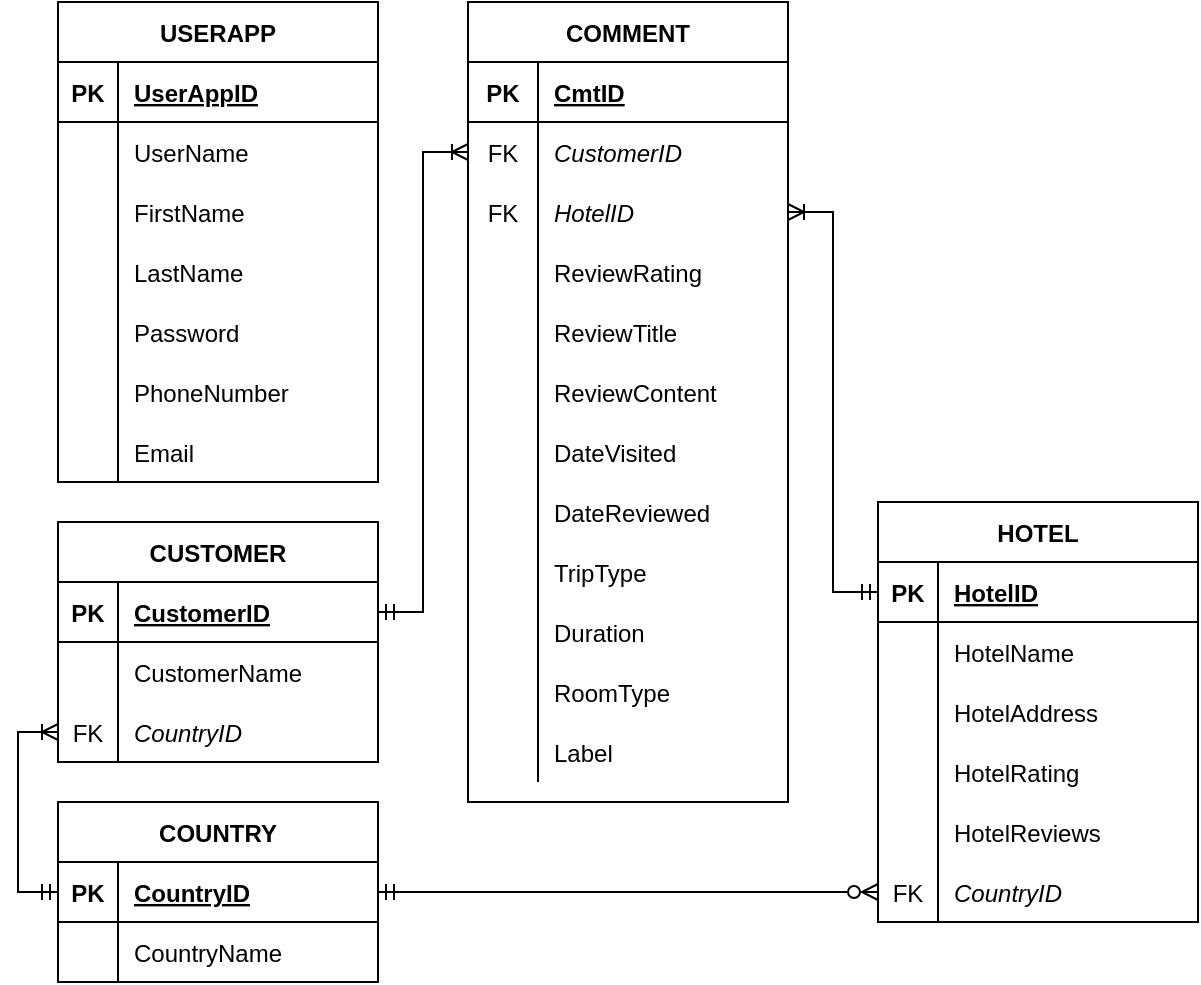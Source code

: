 <mxfile version="26.1.2" pages="4">
  <diagram id="R2lEEEUBdFMjLlhIrx00" name="Database ERD">
    <mxGraphModel grid="1" page="1" gridSize="10" guides="1" tooltips="1" connect="1" arrows="1" fold="1" pageScale="1" pageWidth="850" pageHeight="1100" math="0" shadow="0" extFonts="Permanent Marker^https://fonts.googleapis.com/css?family=Permanent+Marker">
      <root>
        <mxCell id="0" />
        <mxCell id="1" parent="0" />
        <mxCell id="J1xMdlODE-B5Do8n8Xwq-28" style="edgeStyle=orthogonalEdgeStyle;rounded=0;orthogonalLoop=1;jettySize=auto;html=1;endArrow=ERoneToMany;endFill=0;startArrow=ERmandOne;startFill=0;" edge="1" parent="1" source="C-vyLk0tnHw3VtMMgP7b-3" target="tOqlNHjPIyKXLNiAF7Rj-68">
          <mxGeometry relative="1" as="geometry" />
        </mxCell>
        <mxCell id="C-vyLk0tnHw3VtMMgP7b-2" value="CUSTOMER" style="shape=table;startSize=30;container=1;collapsible=1;childLayout=tableLayout;fixedRows=1;rowLines=0;fontStyle=1;align=center;resizeLast=1;" vertex="1" parent="1">
          <mxGeometry x="150" y="450" width="160" height="120" as="geometry" />
        </mxCell>
        <mxCell id="C-vyLk0tnHw3VtMMgP7b-3" value="" style="shape=partialRectangle;collapsible=0;dropTarget=0;pointerEvents=0;fillColor=none;points=[[0,0.5],[1,0.5]];portConstraint=eastwest;top=0;left=0;right=0;bottom=1;" vertex="1" parent="C-vyLk0tnHw3VtMMgP7b-2">
          <mxGeometry y="30" width="160" height="30" as="geometry" />
        </mxCell>
        <mxCell id="C-vyLk0tnHw3VtMMgP7b-4" value="PK" style="shape=partialRectangle;overflow=hidden;connectable=0;fillColor=none;top=0;left=0;bottom=0;right=0;fontStyle=1;" vertex="1" parent="C-vyLk0tnHw3VtMMgP7b-3">
          <mxGeometry width="30" height="30" as="geometry">
            <mxRectangle width="30" height="30" as="alternateBounds" />
          </mxGeometry>
        </mxCell>
        <mxCell id="C-vyLk0tnHw3VtMMgP7b-5" value="CustomerID" style="shape=partialRectangle;overflow=hidden;connectable=0;fillColor=none;top=0;left=0;bottom=0;right=0;align=left;spacingLeft=6;fontStyle=5;" vertex="1" parent="C-vyLk0tnHw3VtMMgP7b-3">
          <mxGeometry x="30" width="130" height="30" as="geometry">
            <mxRectangle width="130" height="30" as="alternateBounds" />
          </mxGeometry>
        </mxCell>
        <mxCell id="C-vyLk0tnHw3VtMMgP7b-6" value="" style="shape=partialRectangle;collapsible=0;dropTarget=0;pointerEvents=0;fillColor=none;points=[[0,0.5],[1,0.5]];portConstraint=eastwest;top=0;left=0;right=0;bottom=0;" vertex="1" parent="C-vyLk0tnHw3VtMMgP7b-2">
          <mxGeometry y="60" width="160" height="30" as="geometry" />
        </mxCell>
        <mxCell id="C-vyLk0tnHw3VtMMgP7b-7" value="" style="shape=partialRectangle;overflow=hidden;connectable=0;fillColor=none;top=0;left=0;bottom=0;right=0;" vertex="1" parent="C-vyLk0tnHw3VtMMgP7b-6">
          <mxGeometry width="30" height="30" as="geometry">
            <mxRectangle width="30" height="30" as="alternateBounds" />
          </mxGeometry>
        </mxCell>
        <mxCell id="C-vyLk0tnHw3VtMMgP7b-8" value="CustomerName" style="shape=partialRectangle;overflow=hidden;connectable=0;fillColor=none;top=0;left=0;bottom=0;right=0;align=left;spacingLeft=6;" vertex="1" parent="C-vyLk0tnHw3VtMMgP7b-6">
          <mxGeometry x="30" width="130" height="30" as="geometry">
            <mxRectangle width="130" height="30" as="alternateBounds" />
          </mxGeometry>
        </mxCell>
        <mxCell id="C-vyLk0tnHw3VtMMgP7b-9" value="" style="shape=partialRectangle;collapsible=0;dropTarget=0;pointerEvents=0;fillColor=none;points=[[0,0.5],[1,0.5]];portConstraint=eastwest;top=0;left=0;right=0;bottom=0;" vertex="1" parent="C-vyLk0tnHw3VtMMgP7b-2">
          <mxGeometry y="90" width="160" height="30" as="geometry" />
        </mxCell>
        <mxCell id="C-vyLk0tnHw3VtMMgP7b-10" value="FK" style="shape=partialRectangle;overflow=hidden;connectable=0;fillColor=none;top=0;left=0;bottom=0;right=0;" vertex="1" parent="C-vyLk0tnHw3VtMMgP7b-9">
          <mxGeometry width="30" height="30" as="geometry">
            <mxRectangle width="30" height="30" as="alternateBounds" />
          </mxGeometry>
        </mxCell>
        <mxCell id="C-vyLk0tnHw3VtMMgP7b-11" value="CountryID" style="shape=partialRectangle;overflow=hidden;connectable=0;fillColor=none;top=0;left=0;bottom=0;right=0;align=left;spacingLeft=6;fontStyle=2" vertex="1" parent="C-vyLk0tnHw3VtMMgP7b-9">
          <mxGeometry x="30" width="130" height="30" as="geometry">
            <mxRectangle width="130" height="30" as="alternateBounds" />
          </mxGeometry>
        </mxCell>
        <mxCell id="C-vyLk0tnHw3VtMMgP7b-13" value="COMMENT" style="shape=table;startSize=30;container=1;collapsible=1;childLayout=tableLayout;fixedRows=1;rowLines=0;fontStyle=1;align=center;resizeLast=1;" vertex="1" parent="1">
          <mxGeometry x="355" y="190" width="160" height="400" as="geometry" />
        </mxCell>
        <mxCell id="C-vyLk0tnHw3VtMMgP7b-14" value="" style="shape=partialRectangle;collapsible=0;dropTarget=0;pointerEvents=0;fillColor=none;points=[[0,0.5],[1,0.5]];portConstraint=eastwest;top=0;left=0;right=0;bottom=1;" vertex="1" parent="C-vyLk0tnHw3VtMMgP7b-13">
          <mxGeometry y="30" width="160" height="30" as="geometry" />
        </mxCell>
        <mxCell id="C-vyLk0tnHw3VtMMgP7b-15" value="PK" style="shape=partialRectangle;overflow=hidden;connectable=0;fillColor=none;top=0;left=0;bottom=0;right=0;fontStyle=1;" vertex="1" parent="C-vyLk0tnHw3VtMMgP7b-14">
          <mxGeometry width="35" height="30" as="geometry">
            <mxRectangle width="35" height="30" as="alternateBounds" />
          </mxGeometry>
        </mxCell>
        <mxCell id="C-vyLk0tnHw3VtMMgP7b-16" value="CmtID" style="shape=partialRectangle;overflow=hidden;connectable=0;fillColor=none;top=0;left=0;bottom=0;right=0;align=left;spacingLeft=6;fontStyle=5;" vertex="1" parent="C-vyLk0tnHw3VtMMgP7b-14">
          <mxGeometry x="35" width="125" height="30" as="geometry">
            <mxRectangle width="125" height="30" as="alternateBounds" />
          </mxGeometry>
        </mxCell>
        <mxCell id="tOqlNHjPIyKXLNiAF7Rj-68" style="shape=partialRectangle;collapsible=0;dropTarget=0;pointerEvents=0;fillColor=none;points=[[0,0.5],[1,0.5]];portConstraint=eastwest;top=0;left=0;right=0;bottom=0;" vertex="1" parent="C-vyLk0tnHw3VtMMgP7b-13">
          <mxGeometry y="60" width="160" height="30" as="geometry" />
        </mxCell>
        <mxCell id="tOqlNHjPIyKXLNiAF7Rj-69" value="FK" style="shape=partialRectangle;overflow=hidden;connectable=0;fillColor=none;top=0;left=0;bottom=0;right=0;" vertex="1" parent="tOqlNHjPIyKXLNiAF7Rj-68">
          <mxGeometry width="35" height="30" as="geometry">
            <mxRectangle width="35" height="30" as="alternateBounds" />
          </mxGeometry>
        </mxCell>
        <mxCell id="tOqlNHjPIyKXLNiAF7Rj-70" value="CustomerID" style="shape=partialRectangle;overflow=hidden;connectable=0;fillColor=none;top=0;left=0;bottom=0;right=0;align=left;spacingLeft=6;fontStyle=2" vertex="1" parent="tOqlNHjPIyKXLNiAF7Rj-68">
          <mxGeometry x="35" width="125" height="30" as="geometry">
            <mxRectangle width="125" height="30" as="alternateBounds" />
          </mxGeometry>
        </mxCell>
        <mxCell id="tOqlNHjPIyKXLNiAF7Rj-71" style="shape=partialRectangle;collapsible=0;dropTarget=0;pointerEvents=0;fillColor=none;points=[[0,0.5],[1,0.5]];portConstraint=eastwest;top=0;left=0;right=0;bottom=0;" vertex="1" parent="C-vyLk0tnHw3VtMMgP7b-13">
          <mxGeometry y="90" width="160" height="30" as="geometry" />
        </mxCell>
        <mxCell id="tOqlNHjPIyKXLNiAF7Rj-72" value="FK" style="shape=partialRectangle;overflow=hidden;connectable=0;fillColor=none;top=0;left=0;bottom=0;right=0;" vertex="1" parent="tOqlNHjPIyKXLNiAF7Rj-71">
          <mxGeometry width="35" height="30" as="geometry">
            <mxRectangle width="35" height="30" as="alternateBounds" />
          </mxGeometry>
        </mxCell>
        <mxCell id="tOqlNHjPIyKXLNiAF7Rj-73" value="HotelID" style="shape=partialRectangle;overflow=hidden;connectable=0;fillColor=none;top=0;left=0;bottom=0;right=0;align=left;spacingLeft=6;fontStyle=2" vertex="1" parent="tOqlNHjPIyKXLNiAF7Rj-71">
          <mxGeometry x="35" width="125" height="30" as="geometry">
            <mxRectangle width="125" height="30" as="alternateBounds" />
          </mxGeometry>
        </mxCell>
        <mxCell id="C-vyLk0tnHw3VtMMgP7b-17" value="" style="shape=partialRectangle;collapsible=0;dropTarget=0;pointerEvents=0;fillColor=none;points=[[0,0.5],[1,0.5]];portConstraint=eastwest;top=0;left=0;right=0;bottom=0;" vertex="1" parent="C-vyLk0tnHw3VtMMgP7b-13">
          <mxGeometry y="120" width="160" height="30" as="geometry" />
        </mxCell>
        <mxCell id="C-vyLk0tnHw3VtMMgP7b-18" value="" style="shape=partialRectangle;overflow=hidden;connectable=0;fillColor=none;top=0;left=0;bottom=0;right=0;" vertex="1" parent="C-vyLk0tnHw3VtMMgP7b-17">
          <mxGeometry width="35" height="30" as="geometry">
            <mxRectangle width="35" height="30" as="alternateBounds" />
          </mxGeometry>
        </mxCell>
        <mxCell id="C-vyLk0tnHw3VtMMgP7b-19" value="ReviewRating" style="shape=partialRectangle;overflow=hidden;connectable=0;fillColor=none;top=0;left=0;bottom=0;right=0;align=left;spacingLeft=6;" vertex="1" parent="C-vyLk0tnHw3VtMMgP7b-17">
          <mxGeometry x="35" width="125" height="30" as="geometry">
            <mxRectangle width="125" height="30" as="alternateBounds" />
          </mxGeometry>
        </mxCell>
        <mxCell id="C-vyLk0tnHw3VtMMgP7b-20" value="" style="shape=partialRectangle;collapsible=0;dropTarget=0;pointerEvents=0;fillColor=none;points=[[0,0.5],[1,0.5]];portConstraint=eastwest;top=0;left=0;right=0;bottom=0;" vertex="1" parent="C-vyLk0tnHw3VtMMgP7b-13">
          <mxGeometry y="150" width="160" height="30" as="geometry" />
        </mxCell>
        <mxCell id="C-vyLk0tnHw3VtMMgP7b-21" value="" style="shape=partialRectangle;overflow=hidden;connectable=0;fillColor=none;top=0;left=0;bottom=0;right=0;" vertex="1" parent="C-vyLk0tnHw3VtMMgP7b-20">
          <mxGeometry width="35" height="30" as="geometry">
            <mxRectangle width="35" height="30" as="alternateBounds" />
          </mxGeometry>
        </mxCell>
        <mxCell id="C-vyLk0tnHw3VtMMgP7b-22" value="ReviewTitle" style="shape=partialRectangle;overflow=hidden;connectable=0;fillColor=none;top=0;left=0;bottom=0;right=0;align=left;spacingLeft=6;" vertex="1" parent="C-vyLk0tnHw3VtMMgP7b-20">
          <mxGeometry x="35" width="125" height="30" as="geometry">
            <mxRectangle width="125" height="30" as="alternateBounds" />
          </mxGeometry>
        </mxCell>
        <mxCell id="tOqlNHjPIyKXLNiAF7Rj-22" style="shape=partialRectangle;collapsible=0;dropTarget=0;pointerEvents=0;fillColor=none;points=[[0,0.5],[1,0.5]];portConstraint=eastwest;top=0;left=0;right=0;bottom=0;" vertex="1" parent="C-vyLk0tnHw3VtMMgP7b-13">
          <mxGeometry y="180" width="160" height="30" as="geometry" />
        </mxCell>
        <mxCell id="tOqlNHjPIyKXLNiAF7Rj-23" style="shape=partialRectangle;overflow=hidden;connectable=0;fillColor=none;top=0;left=0;bottom=0;right=0;" vertex="1" parent="tOqlNHjPIyKXLNiAF7Rj-22">
          <mxGeometry width="35" height="30" as="geometry">
            <mxRectangle width="35" height="30" as="alternateBounds" />
          </mxGeometry>
        </mxCell>
        <mxCell id="tOqlNHjPIyKXLNiAF7Rj-24" value="ReviewContent" style="shape=partialRectangle;overflow=hidden;connectable=0;fillColor=none;top=0;left=0;bottom=0;right=0;align=left;spacingLeft=6;" vertex="1" parent="tOqlNHjPIyKXLNiAF7Rj-22">
          <mxGeometry x="35" width="125" height="30" as="geometry">
            <mxRectangle width="125" height="30" as="alternateBounds" />
          </mxGeometry>
        </mxCell>
        <mxCell id="tOqlNHjPIyKXLNiAF7Rj-25" style="shape=partialRectangle;collapsible=0;dropTarget=0;pointerEvents=0;fillColor=none;points=[[0,0.5],[1,0.5]];portConstraint=eastwest;top=0;left=0;right=0;bottom=0;" vertex="1" parent="C-vyLk0tnHw3VtMMgP7b-13">
          <mxGeometry y="210" width="160" height="30" as="geometry" />
        </mxCell>
        <mxCell id="tOqlNHjPIyKXLNiAF7Rj-26" style="shape=partialRectangle;overflow=hidden;connectable=0;fillColor=none;top=0;left=0;bottom=0;right=0;" vertex="1" parent="tOqlNHjPIyKXLNiAF7Rj-25">
          <mxGeometry width="35" height="30" as="geometry">
            <mxRectangle width="35" height="30" as="alternateBounds" />
          </mxGeometry>
        </mxCell>
        <mxCell id="tOqlNHjPIyKXLNiAF7Rj-27" value="DateVisited" style="shape=partialRectangle;overflow=hidden;connectable=0;fillColor=none;top=0;left=0;bottom=0;right=0;align=left;spacingLeft=6;" vertex="1" parent="tOqlNHjPIyKXLNiAF7Rj-25">
          <mxGeometry x="35" width="125" height="30" as="geometry">
            <mxRectangle width="125" height="30" as="alternateBounds" />
          </mxGeometry>
        </mxCell>
        <mxCell id="tOqlNHjPIyKXLNiAF7Rj-28" style="shape=partialRectangle;collapsible=0;dropTarget=0;pointerEvents=0;fillColor=none;points=[[0,0.5],[1,0.5]];portConstraint=eastwest;top=0;left=0;right=0;bottom=0;" vertex="1" parent="C-vyLk0tnHw3VtMMgP7b-13">
          <mxGeometry y="240" width="160" height="30" as="geometry" />
        </mxCell>
        <mxCell id="tOqlNHjPIyKXLNiAF7Rj-29" style="shape=partialRectangle;overflow=hidden;connectable=0;fillColor=none;top=0;left=0;bottom=0;right=0;" vertex="1" parent="tOqlNHjPIyKXLNiAF7Rj-28">
          <mxGeometry width="35" height="30" as="geometry">
            <mxRectangle width="35" height="30" as="alternateBounds" />
          </mxGeometry>
        </mxCell>
        <mxCell id="tOqlNHjPIyKXLNiAF7Rj-30" value="DateReviewed" style="shape=partialRectangle;overflow=hidden;connectable=0;fillColor=none;top=0;left=0;bottom=0;right=0;align=left;spacingLeft=6;" vertex="1" parent="tOqlNHjPIyKXLNiAF7Rj-28">
          <mxGeometry x="35" width="125" height="30" as="geometry">
            <mxRectangle width="125" height="30" as="alternateBounds" />
          </mxGeometry>
        </mxCell>
        <mxCell id="ZJFlOkseIiuC1OArK8Se-1" style="shape=partialRectangle;collapsible=0;dropTarget=0;pointerEvents=0;fillColor=none;points=[[0,0.5],[1,0.5]];portConstraint=eastwest;top=0;left=0;right=0;bottom=0;" vertex="1" parent="C-vyLk0tnHw3VtMMgP7b-13">
          <mxGeometry y="270" width="160" height="30" as="geometry" />
        </mxCell>
        <mxCell id="ZJFlOkseIiuC1OArK8Se-2" style="shape=partialRectangle;overflow=hidden;connectable=0;fillColor=none;top=0;left=0;bottom=0;right=0;" vertex="1" parent="ZJFlOkseIiuC1OArK8Se-1">
          <mxGeometry width="35" height="30" as="geometry">
            <mxRectangle width="35" height="30" as="alternateBounds" />
          </mxGeometry>
        </mxCell>
        <mxCell id="ZJFlOkseIiuC1OArK8Se-3" value="TripType" style="shape=partialRectangle;overflow=hidden;connectable=0;fillColor=none;top=0;left=0;bottom=0;right=0;align=left;spacingLeft=6;" vertex="1" parent="ZJFlOkseIiuC1OArK8Se-1">
          <mxGeometry x="35" width="125" height="30" as="geometry">
            <mxRectangle width="125" height="30" as="alternateBounds" />
          </mxGeometry>
        </mxCell>
        <mxCell id="si8elEZ1SWjWoaN4CeEJ-1" style="shape=partialRectangle;collapsible=0;dropTarget=0;pointerEvents=0;fillColor=none;points=[[0,0.5],[1,0.5]];portConstraint=eastwest;top=0;left=0;right=0;bottom=0;" vertex="1" parent="C-vyLk0tnHw3VtMMgP7b-13">
          <mxGeometry y="300" width="160" height="30" as="geometry" />
        </mxCell>
        <mxCell id="si8elEZ1SWjWoaN4CeEJ-2" style="shape=partialRectangle;overflow=hidden;connectable=0;fillColor=none;top=0;left=0;bottom=0;right=0;" vertex="1" parent="si8elEZ1SWjWoaN4CeEJ-1">
          <mxGeometry width="35" height="30" as="geometry">
            <mxRectangle width="35" height="30" as="alternateBounds" />
          </mxGeometry>
        </mxCell>
        <mxCell id="si8elEZ1SWjWoaN4CeEJ-3" value="Duration" style="shape=partialRectangle;overflow=hidden;connectable=0;fillColor=none;top=0;left=0;bottom=0;right=0;align=left;spacingLeft=6;" vertex="1" parent="si8elEZ1SWjWoaN4CeEJ-1">
          <mxGeometry x="35" width="125" height="30" as="geometry">
            <mxRectangle width="125" height="30" as="alternateBounds" />
          </mxGeometry>
        </mxCell>
        <mxCell id="J1xMdlODE-B5Do8n8Xwq-29" style="shape=partialRectangle;collapsible=0;dropTarget=0;pointerEvents=0;fillColor=none;points=[[0,0.5],[1,0.5]];portConstraint=eastwest;top=0;left=0;right=0;bottom=0;" vertex="1" parent="C-vyLk0tnHw3VtMMgP7b-13">
          <mxGeometry y="330" width="160" height="30" as="geometry" />
        </mxCell>
        <mxCell id="J1xMdlODE-B5Do8n8Xwq-30" style="shape=partialRectangle;overflow=hidden;connectable=0;fillColor=none;top=0;left=0;bottom=0;right=0;" vertex="1" parent="J1xMdlODE-B5Do8n8Xwq-29">
          <mxGeometry width="35" height="30" as="geometry">
            <mxRectangle width="35" height="30" as="alternateBounds" />
          </mxGeometry>
        </mxCell>
        <mxCell id="J1xMdlODE-B5Do8n8Xwq-31" value="RoomType" style="shape=partialRectangle;overflow=hidden;connectable=0;fillColor=none;top=0;left=0;bottom=0;right=0;align=left;spacingLeft=6;" vertex="1" parent="J1xMdlODE-B5Do8n8Xwq-29">
          <mxGeometry x="35" width="125" height="30" as="geometry">
            <mxRectangle width="125" height="30" as="alternateBounds" />
          </mxGeometry>
        </mxCell>
        <mxCell id="Lam1AJtRqrxp9uYnha4o-1" style="shape=partialRectangle;collapsible=0;dropTarget=0;pointerEvents=0;fillColor=none;points=[[0,0.5],[1,0.5]];portConstraint=eastwest;top=0;left=0;right=0;bottom=0;" vertex="1" parent="C-vyLk0tnHw3VtMMgP7b-13">
          <mxGeometry y="360" width="160" height="30" as="geometry" />
        </mxCell>
        <mxCell id="Lam1AJtRqrxp9uYnha4o-2" style="shape=partialRectangle;overflow=hidden;connectable=0;fillColor=none;top=0;left=0;bottom=0;right=0;" vertex="1" parent="Lam1AJtRqrxp9uYnha4o-1">
          <mxGeometry width="35" height="30" as="geometry">
            <mxRectangle width="35" height="30" as="alternateBounds" />
          </mxGeometry>
        </mxCell>
        <mxCell id="Lam1AJtRqrxp9uYnha4o-3" value="Label" style="shape=partialRectangle;overflow=hidden;connectable=0;fillColor=none;top=0;left=0;bottom=0;right=0;align=left;spacingLeft=6;" vertex="1" parent="Lam1AJtRqrxp9uYnha4o-1">
          <mxGeometry x="35" width="125" height="30" as="geometry">
            <mxRectangle width="125" height="30" as="alternateBounds" />
          </mxGeometry>
        </mxCell>
        <mxCell id="C-vyLk0tnHw3VtMMgP7b-23" value="HOTEL" style="shape=table;startSize=30;container=1;collapsible=1;childLayout=tableLayout;fixedRows=1;rowLines=0;fontStyle=1;align=center;resizeLast=1;" vertex="1" parent="1">
          <mxGeometry x="560" y="440" width="160" height="210" as="geometry" />
        </mxCell>
        <mxCell id="C-vyLk0tnHw3VtMMgP7b-24" value="" style="shape=partialRectangle;collapsible=0;dropTarget=0;pointerEvents=0;fillColor=none;points=[[0,0.5],[1,0.5]];portConstraint=eastwest;top=0;left=0;right=0;bottom=1;" vertex="1" parent="C-vyLk0tnHw3VtMMgP7b-23">
          <mxGeometry y="30" width="160" height="30" as="geometry" />
        </mxCell>
        <mxCell id="C-vyLk0tnHw3VtMMgP7b-25" value="PK" style="shape=partialRectangle;overflow=hidden;connectable=0;fillColor=none;top=0;left=0;bottom=0;right=0;fontStyle=1;" vertex="1" parent="C-vyLk0tnHw3VtMMgP7b-24">
          <mxGeometry width="30" height="30" as="geometry">
            <mxRectangle width="30" height="30" as="alternateBounds" />
          </mxGeometry>
        </mxCell>
        <mxCell id="C-vyLk0tnHw3VtMMgP7b-26" value="HotelID" style="shape=partialRectangle;overflow=hidden;connectable=0;fillColor=none;top=0;left=0;bottom=0;right=0;align=left;spacingLeft=6;fontStyle=5;strokeWidth=0;" vertex="1" parent="C-vyLk0tnHw3VtMMgP7b-24">
          <mxGeometry x="30" width="130" height="30" as="geometry">
            <mxRectangle width="130" height="30" as="alternateBounds" />
          </mxGeometry>
        </mxCell>
        <mxCell id="C-vyLk0tnHw3VtMMgP7b-27" value="" style="shape=partialRectangle;collapsible=0;dropTarget=0;pointerEvents=0;fillColor=none;points=[[0,0.5],[1,0.5]];portConstraint=eastwest;top=0;left=0;right=0;bottom=0;" vertex="1" parent="C-vyLk0tnHw3VtMMgP7b-23">
          <mxGeometry y="60" width="160" height="30" as="geometry" />
        </mxCell>
        <mxCell id="C-vyLk0tnHw3VtMMgP7b-28" value="" style="shape=partialRectangle;overflow=hidden;connectable=0;fillColor=none;top=0;left=0;bottom=0;right=0;" vertex="1" parent="C-vyLk0tnHw3VtMMgP7b-27">
          <mxGeometry width="30" height="30" as="geometry">
            <mxRectangle width="30" height="30" as="alternateBounds" />
          </mxGeometry>
        </mxCell>
        <mxCell id="C-vyLk0tnHw3VtMMgP7b-29" value="HotelName" style="shape=partialRectangle;overflow=hidden;connectable=0;fillColor=none;top=0;left=0;bottom=0;right=0;align=left;spacingLeft=6;" vertex="1" parent="C-vyLk0tnHw3VtMMgP7b-27">
          <mxGeometry x="30" width="130" height="30" as="geometry">
            <mxRectangle width="130" height="30" as="alternateBounds" />
          </mxGeometry>
        </mxCell>
        <mxCell id="tOqlNHjPIyKXLNiAF7Rj-7" style="shape=partialRectangle;collapsible=0;dropTarget=0;pointerEvents=0;fillColor=none;points=[[0,0.5],[1,0.5]];portConstraint=eastwest;top=0;left=0;right=0;bottom=0;" vertex="1" parent="C-vyLk0tnHw3VtMMgP7b-23">
          <mxGeometry y="90" width="160" height="30" as="geometry" />
        </mxCell>
        <mxCell id="tOqlNHjPIyKXLNiAF7Rj-8" style="shape=partialRectangle;overflow=hidden;connectable=0;fillColor=none;top=0;left=0;bottom=0;right=0;" vertex="1" parent="tOqlNHjPIyKXLNiAF7Rj-7">
          <mxGeometry width="30" height="30" as="geometry">
            <mxRectangle width="30" height="30" as="alternateBounds" />
          </mxGeometry>
        </mxCell>
        <mxCell id="tOqlNHjPIyKXLNiAF7Rj-9" value="HotelAddress" style="shape=partialRectangle;overflow=hidden;connectable=0;fillColor=none;top=0;left=0;bottom=0;right=0;align=left;spacingLeft=6;" vertex="1" parent="tOqlNHjPIyKXLNiAF7Rj-7">
          <mxGeometry x="30" width="130" height="30" as="geometry">
            <mxRectangle width="130" height="30" as="alternateBounds" />
          </mxGeometry>
        </mxCell>
        <mxCell id="tOqlNHjPIyKXLNiAF7Rj-13" style="shape=partialRectangle;collapsible=0;dropTarget=0;pointerEvents=0;fillColor=none;points=[[0,0.5],[1,0.5]];portConstraint=eastwest;top=0;left=0;right=0;bottom=0;" vertex="1" parent="C-vyLk0tnHw3VtMMgP7b-23">
          <mxGeometry y="120" width="160" height="30" as="geometry" />
        </mxCell>
        <mxCell id="tOqlNHjPIyKXLNiAF7Rj-14" style="shape=partialRectangle;overflow=hidden;connectable=0;fillColor=none;top=0;left=0;bottom=0;right=0;" vertex="1" parent="tOqlNHjPIyKXLNiAF7Rj-13">
          <mxGeometry width="30" height="30" as="geometry">
            <mxRectangle width="30" height="30" as="alternateBounds" />
          </mxGeometry>
        </mxCell>
        <mxCell id="tOqlNHjPIyKXLNiAF7Rj-15" value="HotelRating" style="shape=partialRectangle;overflow=hidden;connectable=0;fillColor=none;top=0;left=0;bottom=0;right=0;align=left;spacingLeft=6;" vertex="1" parent="tOqlNHjPIyKXLNiAF7Rj-13">
          <mxGeometry x="30" width="130" height="30" as="geometry">
            <mxRectangle width="130" height="30" as="alternateBounds" />
          </mxGeometry>
        </mxCell>
        <mxCell id="tOqlNHjPIyKXLNiAF7Rj-16" style="shape=partialRectangle;collapsible=0;dropTarget=0;pointerEvents=0;fillColor=none;points=[[0,0.5],[1,0.5]];portConstraint=eastwest;top=0;left=0;right=0;bottom=0;" vertex="1" parent="C-vyLk0tnHw3VtMMgP7b-23">
          <mxGeometry y="150" width="160" height="30" as="geometry" />
        </mxCell>
        <mxCell id="tOqlNHjPIyKXLNiAF7Rj-17" style="shape=partialRectangle;overflow=hidden;connectable=0;fillColor=none;top=0;left=0;bottom=0;right=0;" vertex="1" parent="tOqlNHjPIyKXLNiAF7Rj-16">
          <mxGeometry width="30" height="30" as="geometry">
            <mxRectangle width="30" height="30" as="alternateBounds" />
          </mxGeometry>
        </mxCell>
        <mxCell id="tOqlNHjPIyKXLNiAF7Rj-18" value="HotelReviews" style="shape=partialRectangle;overflow=hidden;connectable=0;fillColor=none;top=0;left=0;bottom=0;right=0;align=left;spacingLeft=6;" vertex="1" parent="tOqlNHjPIyKXLNiAF7Rj-16">
          <mxGeometry x="30" width="130" height="30" as="geometry">
            <mxRectangle width="130" height="30" as="alternateBounds" />
          </mxGeometry>
        </mxCell>
        <mxCell id="J1xMdlODE-B5Do8n8Xwq-1" style="shape=partialRectangle;collapsible=0;dropTarget=0;pointerEvents=0;fillColor=none;points=[[0,0.5],[1,0.5]];portConstraint=eastwest;top=0;left=0;right=0;bottom=0;" vertex="1" parent="C-vyLk0tnHw3VtMMgP7b-23">
          <mxGeometry y="180" width="160" height="30" as="geometry" />
        </mxCell>
        <mxCell id="J1xMdlODE-B5Do8n8Xwq-2" value="FK" style="shape=partialRectangle;overflow=hidden;connectable=0;fillColor=none;top=0;left=0;bottom=0;right=0;" vertex="1" parent="J1xMdlODE-B5Do8n8Xwq-1">
          <mxGeometry width="30" height="30" as="geometry">
            <mxRectangle width="30" height="30" as="alternateBounds" />
          </mxGeometry>
        </mxCell>
        <mxCell id="J1xMdlODE-B5Do8n8Xwq-3" value="CountryID" style="shape=partialRectangle;overflow=hidden;connectable=0;fillColor=none;top=0;left=0;bottom=0;right=0;align=left;spacingLeft=6;fontStyle=2" vertex="1" parent="J1xMdlODE-B5Do8n8Xwq-1">
          <mxGeometry x="30" width="130" height="30" as="geometry">
            <mxRectangle width="130" height="30" as="alternateBounds" />
          </mxGeometry>
        </mxCell>
        <mxCell id="tOqlNHjPIyKXLNiAF7Rj-31" value="COUNTRY" style="shape=table;startSize=30;container=1;collapsible=1;childLayout=tableLayout;fixedRows=1;rowLines=0;fontStyle=1;align=center;resizeLast=1;" vertex="1" parent="1">
          <mxGeometry x="150" y="590" width="160" height="90" as="geometry" />
        </mxCell>
        <mxCell id="tOqlNHjPIyKXLNiAF7Rj-32" value="" style="shape=partialRectangle;collapsible=0;dropTarget=0;pointerEvents=0;fillColor=none;points=[[0,0.5],[1,0.5]];portConstraint=eastwest;top=0;left=0;right=0;bottom=1;" vertex="1" parent="tOqlNHjPIyKXLNiAF7Rj-31">
          <mxGeometry y="30" width="160" height="30" as="geometry" />
        </mxCell>
        <mxCell id="tOqlNHjPIyKXLNiAF7Rj-33" value="PK" style="shape=partialRectangle;overflow=hidden;connectable=0;fillColor=none;top=0;left=0;bottom=0;right=0;fontStyle=1;" vertex="1" parent="tOqlNHjPIyKXLNiAF7Rj-32">
          <mxGeometry width="30" height="30" as="geometry">
            <mxRectangle width="30" height="30" as="alternateBounds" />
          </mxGeometry>
        </mxCell>
        <mxCell id="tOqlNHjPIyKXLNiAF7Rj-34" value="CountryID" style="shape=partialRectangle;overflow=hidden;connectable=0;fillColor=none;top=0;left=0;bottom=0;right=0;align=left;spacingLeft=6;fontStyle=5;" vertex="1" parent="tOqlNHjPIyKXLNiAF7Rj-32">
          <mxGeometry x="30" width="130" height="30" as="geometry">
            <mxRectangle width="130" height="30" as="alternateBounds" />
          </mxGeometry>
        </mxCell>
        <mxCell id="tOqlNHjPIyKXLNiAF7Rj-35" value="" style="shape=partialRectangle;collapsible=0;dropTarget=0;pointerEvents=0;fillColor=none;points=[[0,0.5],[1,0.5]];portConstraint=eastwest;top=0;left=0;right=0;bottom=0;" vertex="1" parent="tOqlNHjPIyKXLNiAF7Rj-31">
          <mxGeometry y="60" width="160" height="30" as="geometry" />
        </mxCell>
        <mxCell id="tOqlNHjPIyKXLNiAF7Rj-36" value="" style="shape=partialRectangle;overflow=hidden;connectable=0;fillColor=none;top=0;left=0;bottom=0;right=0;" vertex="1" parent="tOqlNHjPIyKXLNiAF7Rj-35">
          <mxGeometry width="30" height="30" as="geometry">
            <mxRectangle width="30" height="30" as="alternateBounds" />
          </mxGeometry>
        </mxCell>
        <mxCell id="tOqlNHjPIyKXLNiAF7Rj-37" value="CountryName" style="shape=partialRectangle;overflow=hidden;connectable=0;fillColor=none;top=0;left=0;bottom=0;right=0;align=left;spacingLeft=6;" vertex="1" parent="tOqlNHjPIyKXLNiAF7Rj-35">
          <mxGeometry x="30" width="130" height="30" as="geometry">
            <mxRectangle width="130" height="30" as="alternateBounds" />
          </mxGeometry>
        </mxCell>
        <mxCell id="tOqlNHjPIyKXLNiAF7Rj-44" value="USERAPP" style="shape=table;startSize=30;container=1;collapsible=1;childLayout=tableLayout;fixedRows=1;rowLines=0;fontStyle=1;align=center;resizeLast=1;" vertex="1" parent="1">
          <mxGeometry x="150" y="190" width="160" height="240" as="geometry" />
        </mxCell>
        <mxCell id="tOqlNHjPIyKXLNiAF7Rj-45" value="" style="shape=partialRectangle;collapsible=0;dropTarget=0;pointerEvents=0;fillColor=none;points=[[0,0.5],[1,0.5]];portConstraint=eastwest;top=0;left=0;right=0;bottom=1;" vertex="1" parent="tOqlNHjPIyKXLNiAF7Rj-44">
          <mxGeometry y="30" width="160" height="30" as="geometry" />
        </mxCell>
        <mxCell id="tOqlNHjPIyKXLNiAF7Rj-46" value="PK" style="shape=partialRectangle;overflow=hidden;connectable=0;fillColor=none;top=0;left=0;bottom=0;right=0;fontStyle=1;" vertex="1" parent="tOqlNHjPIyKXLNiAF7Rj-45">
          <mxGeometry width="30" height="30" as="geometry">
            <mxRectangle width="30" height="30" as="alternateBounds" />
          </mxGeometry>
        </mxCell>
        <mxCell id="tOqlNHjPIyKXLNiAF7Rj-47" value="UserAppID" style="shape=partialRectangle;overflow=hidden;connectable=0;fillColor=none;top=0;left=0;bottom=0;right=0;align=left;spacingLeft=6;fontStyle=5;" vertex="1" parent="tOqlNHjPIyKXLNiAF7Rj-45">
          <mxGeometry x="30" width="130" height="30" as="geometry">
            <mxRectangle width="130" height="30" as="alternateBounds" />
          </mxGeometry>
        </mxCell>
        <mxCell id="tOqlNHjPIyKXLNiAF7Rj-48" value="" style="shape=partialRectangle;collapsible=0;dropTarget=0;pointerEvents=0;fillColor=none;points=[[0,0.5],[1,0.5]];portConstraint=eastwest;top=0;left=0;right=0;bottom=0;" vertex="1" parent="tOqlNHjPIyKXLNiAF7Rj-44">
          <mxGeometry y="60" width="160" height="30" as="geometry" />
        </mxCell>
        <mxCell id="tOqlNHjPIyKXLNiAF7Rj-49" value="" style="shape=partialRectangle;overflow=hidden;connectable=0;fillColor=none;top=0;left=0;bottom=0;right=0;" vertex="1" parent="tOqlNHjPIyKXLNiAF7Rj-48">
          <mxGeometry width="30" height="30" as="geometry">
            <mxRectangle width="30" height="30" as="alternateBounds" />
          </mxGeometry>
        </mxCell>
        <mxCell id="tOqlNHjPIyKXLNiAF7Rj-50" value="UserName" style="shape=partialRectangle;overflow=hidden;connectable=0;fillColor=none;top=0;left=0;bottom=0;right=0;align=left;spacingLeft=6;" vertex="1" parent="tOqlNHjPIyKXLNiAF7Rj-48">
          <mxGeometry x="30" width="130" height="30" as="geometry">
            <mxRectangle width="130" height="30" as="alternateBounds" />
          </mxGeometry>
        </mxCell>
        <mxCell id="tOqlNHjPIyKXLNiAF7Rj-51" value="" style="shape=partialRectangle;collapsible=0;dropTarget=0;pointerEvents=0;fillColor=none;points=[[0,0.5],[1,0.5]];portConstraint=eastwest;top=0;left=0;right=0;bottom=0;" vertex="1" parent="tOqlNHjPIyKXLNiAF7Rj-44">
          <mxGeometry y="90" width="160" height="30" as="geometry" />
        </mxCell>
        <mxCell id="tOqlNHjPIyKXLNiAF7Rj-52" value="" style="shape=partialRectangle;overflow=hidden;connectable=0;fillColor=none;top=0;left=0;bottom=0;right=0;" vertex="1" parent="tOqlNHjPIyKXLNiAF7Rj-51">
          <mxGeometry width="30" height="30" as="geometry">
            <mxRectangle width="30" height="30" as="alternateBounds" />
          </mxGeometry>
        </mxCell>
        <mxCell id="tOqlNHjPIyKXLNiAF7Rj-53" value="FirstName" style="shape=partialRectangle;overflow=hidden;connectable=0;fillColor=none;top=0;left=0;bottom=0;right=0;align=left;spacingLeft=6;" vertex="1" parent="tOqlNHjPIyKXLNiAF7Rj-51">
          <mxGeometry x="30" width="130" height="30" as="geometry">
            <mxRectangle width="130" height="30" as="alternateBounds" />
          </mxGeometry>
        </mxCell>
        <mxCell id="tOqlNHjPIyKXLNiAF7Rj-54" style="shape=partialRectangle;collapsible=0;dropTarget=0;pointerEvents=0;fillColor=none;points=[[0,0.5],[1,0.5]];portConstraint=eastwest;top=0;left=0;right=0;bottom=0;" vertex="1" parent="tOqlNHjPIyKXLNiAF7Rj-44">
          <mxGeometry y="120" width="160" height="30" as="geometry" />
        </mxCell>
        <mxCell id="tOqlNHjPIyKXLNiAF7Rj-55" style="shape=partialRectangle;overflow=hidden;connectable=0;fillColor=none;top=0;left=0;bottom=0;right=0;" vertex="1" parent="tOqlNHjPIyKXLNiAF7Rj-54">
          <mxGeometry width="30" height="30" as="geometry">
            <mxRectangle width="30" height="30" as="alternateBounds" />
          </mxGeometry>
        </mxCell>
        <mxCell id="tOqlNHjPIyKXLNiAF7Rj-56" value="LastName" style="shape=partialRectangle;overflow=hidden;connectable=0;fillColor=none;top=0;left=0;bottom=0;right=0;align=left;spacingLeft=6;" vertex="1" parent="tOqlNHjPIyKXLNiAF7Rj-54">
          <mxGeometry x="30" width="130" height="30" as="geometry">
            <mxRectangle width="130" height="30" as="alternateBounds" />
          </mxGeometry>
        </mxCell>
        <mxCell id="tOqlNHjPIyKXLNiAF7Rj-57" style="shape=partialRectangle;collapsible=0;dropTarget=0;pointerEvents=0;fillColor=none;points=[[0,0.5],[1,0.5]];portConstraint=eastwest;top=0;left=0;right=0;bottom=0;" vertex="1" parent="tOqlNHjPIyKXLNiAF7Rj-44">
          <mxGeometry y="150" width="160" height="30" as="geometry" />
        </mxCell>
        <mxCell id="tOqlNHjPIyKXLNiAF7Rj-58" style="shape=partialRectangle;overflow=hidden;connectable=0;fillColor=none;top=0;left=0;bottom=0;right=0;" vertex="1" parent="tOqlNHjPIyKXLNiAF7Rj-57">
          <mxGeometry width="30" height="30" as="geometry">
            <mxRectangle width="30" height="30" as="alternateBounds" />
          </mxGeometry>
        </mxCell>
        <mxCell id="tOqlNHjPIyKXLNiAF7Rj-59" value="Password" style="shape=partialRectangle;overflow=hidden;connectable=0;fillColor=none;top=0;left=0;bottom=0;right=0;align=left;spacingLeft=6;" vertex="1" parent="tOqlNHjPIyKXLNiAF7Rj-57">
          <mxGeometry x="30" width="130" height="30" as="geometry">
            <mxRectangle width="130" height="30" as="alternateBounds" />
          </mxGeometry>
        </mxCell>
        <mxCell id="tOqlNHjPIyKXLNiAF7Rj-60" style="shape=partialRectangle;collapsible=0;dropTarget=0;pointerEvents=0;fillColor=none;points=[[0,0.5],[1,0.5]];portConstraint=eastwest;top=0;left=0;right=0;bottom=0;" vertex="1" parent="tOqlNHjPIyKXLNiAF7Rj-44">
          <mxGeometry y="180" width="160" height="30" as="geometry" />
        </mxCell>
        <mxCell id="tOqlNHjPIyKXLNiAF7Rj-61" style="shape=partialRectangle;overflow=hidden;connectable=0;fillColor=none;top=0;left=0;bottom=0;right=0;" vertex="1" parent="tOqlNHjPIyKXLNiAF7Rj-60">
          <mxGeometry width="30" height="30" as="geometry">
            <mxRectangle width="30" height="30" as="alternateBounds" />
          </mxGeometry>
        </mxCell>
        <mxCell id="tOqlNHjPIyKXLNiAF7Rj-62" value="PhoneNumber" style="shape=partialRectangle;overflow=hidden;connectable=0;fillColor=none;top=0;left=0;bottom=0;right=0;align=left;spacingLeft=6;" vertex="1" parent="tOqlNHjPIyKXLNiAF7Rj-60">
          <mxGeometry x="30" width="130" height="30" as="geometry">
            <mxRectangle width="130" height="30" as="alternateBounds" />
          </mxGeometry>
        </mxCell>
        <mxCell id="9sJ__HinANQiuqFh1Y7t-1" style="shape=partialRectangle;collapsible=0;dropTarget=0;pointerEvents=0;fillColor=none;points=[[0,0.5],[1,0.5]];portConstraint=eastwest;top=0;left=0;right=0;bottom=0;" vertex="1" parent="tOqlNHjPIyKXLNiAF7Rj-44">
          <mxGeometry y="210" width="160" height="30" as="geometry" />
        </mxCell>
        <mxCell id="9sJ__HinANQiuqFh1Y7t-2" style="shape=partialRectangle;overflow=hidden;connectable=0;fillColor=none;top=0;left=0;bottom=0;right=0;" vertex="1" parent="9sJ__HinANQiuqFh1Y7t-1">
          <mxGeometry width="30" height="30" as="geometry">
            <mxRectangle width="30" height="30" as="alternateBounds" />
          </mxGeometry>
        </mxCell>
        <mxCell id="9sJ__HinANQiuqFh1Y7t-3" value="Email" style="shape=partialRectangle;overflow=hidden;connectable=0;fillColor=none;top=0;left=0;bottom=0;right=0;align=left;spacingLeft=6;" vertex="1" parent="9sJ__HinANQiuqFh1Y7t-1">
          <mxGeometry x="30" width="130" height="30" as="geometry">
            <mxRectangle width="130" height="30" as="alternateBounds" />
          </mxGeometry>
        </mxCell>
        <mxCell id="rCUMh2FOAEJa5Pzw-sdu-2" value="" style="edgeStyle=orthogonalEdgeStyle;rounded=0;orthogonalLoop=1;jettySize=auto;html=1;startArrow=ERzeroToMany;startFill=0;endArrow=ERmandOne;endFill=0;" edge="1" parent="1" source="J1xMdlODE-B5Do8n8Xwq-1" target="tOqlNHjPIyKXLNiAF7Rj-32">
          <mxGeometry relative="1" as="geometry" />
        </mxCell>
        <mxCell id="rCUMh2FOAEJa5Pzw-sdu-8" style="edgeStyle=orthogonalEdgeStyle;rounded=0;orthogonalLoop=1;jettySize=auto;html=1;entryX=0;entryY=0.5;entryDx=0;entryDy=0;startArrow=ERmandOne;startFill=0;endArrow=ERoneToMany;endFill=0;" edge="1" parent="1" source="tOqlNHjPIyKXLNiAF7Rj-32" target="C-vyLk0tnHw3VtMMgP7b-9">
          <mxGeometry relative="1" as="geometry" />
        </mxCell>
        <mxCell id="Lam1AJtRqrxp9uYnha4o-4" style="edgeStyle=orthogonalEdgeStyle;rounded=0;orthogonalLoop=1;jettySize=auto;html=1;entryX=0;entryY=0.5;entryDx=0;entryDy=0;endArrow=ERmandOne;endFill=0;startArrow=ERoneToMany;startFill=0;" edge="1" parent="1" source="tOqlNHjPIyKXLNiAF7Rj-71" target="C-vyLk0tnHw3VtMMgP7b-24">
          <mxGeometry relative="1" as="geometry" />
        </mxCell>
      </root>
    </mxGraphModel>
  </diagram>
  <diagram id="Java0OQFIc4I14VdxydO" name="Pipeline_Model">
    <mxGraphModel grid="0" page="1" gridSize="10" guides="1" tooltips="1" connect="1" arrows="1" fold="1" pageScale="1" pageWidth="827" pageHeight="1169" math="0" shadow="0">
      <root>
        <mxCell id="0" />
        <mxCell id="1" parent="0" />
        <mxCell id="2HjfViH2NgjR_gL6e7CK-3" style="edgeStyle=orthogonalEdgeStyle;rounded=0;orthogonalLoop=1;jettySize=auto;html=1;entryX=0;entryY=0.5;entryDx=0;entryDy=0;" edge="1" parent="1" source="2HjfViH2NgjR_gL6e7CK-1" target="2HjfViH2NgjR_gL6e7CK-2">
          <mxGeometry relative="1" as="geometry" />
        </mxCell>
        <mxCell id="2HjfViH2NgjR_gL6e7CK-1" value="Raw Data" style="shape=datastore;whiteSpace=wrap;html=1;" vertex="1" parent="1">
          <mxGeometry x="180" y="140" width="60" height="60" as="geometry" />
        </mxCell>
        <mxCell id="2HjfViH2NgjR_gL6e7CK-5" style="edgeStyle=orthogonalEdgeStyle;rounded=0;orthogonalLoop=1;jettySize=auto;html=1;" edge="1" parent="1" source="2HjfViH2NgjR_gL6e7CK-2" target="2HjfViH2NgjR_gL6e7CK-4">
          <mxGeometry relative="1" as="geometry" />
        </mxCell>
        <mxCell id="2HjfViH2NgjR_gL6e7CK-2" value="Exploratory Data Analysis" style="rounded=1;whiteSpace=wrap;html=1;" vertex="1" parent="1">
          <mxGeometry x="280" y="140" width="120" height="60" as="geometry" />
        </mxCell>
        <mxCell id="2HjfViH2NgjR_gL6e7CK-7" value="" style="edgeStyle=orthogonalEdgeStyle;rounded=0;orthogonalLoop=1;jettySize=auto;html=1;" edge="1" parent="1" source="2HjfViH2NgjR_gL6e7CK-4" target="2HjfViH2NgjR_gL6e7CK-6">
          <mxGeometry relative="1" as="geometry" />
        </mxCell>
        <mxCell id="2HjfViH2NgjR_gL6e7CK-4" value="Feature Engineering" style="rounded=1;whiteSpace=wrap;html=1;" vertex="1" parent="1">
          <mxGeometry x="440" y="140" width="120" height="60" as="geometry" />
        </mxCell>
        <mxCell id="2HjfViH2NgjR_gL6e7CK-9" value="" style="edgeStyle=orthogonalEdgeStyle;rounded=0;orthogonalLoop=1;jettySize=auto;html=1;" edge="1" parent="1" source="2HjfViH2NgjR_gL6e7CK-6" target="2HjfViH2NgjR_gL6e7CK-8">
          <mxGeometry relative="1" as="geometry">
            <Array as="points">
              <mxPoint x="340" y="290" />
            </Array>
          </mxGeometry>
        </mxCell>
        <mxCell id="2HjfViH2NgjR_gL6e7CK-13" style="edgeStyle=orthogonalEdgeStyle;rounded=0;orthogonalLoop=1;jettySize=auto;html=1;entryX=0.5;entryY=0;entryDx=0;entryDy=0;" edge="1" parent="1" source="2HjfViH2NgjR_gL6e7CK-6" target="2HjfViH2NgjR_gL6e7CK-12">
          <mxGeometry relative="1" as="geometry">
            <Array as="points">
              <mxPoint x="660" y="290" />
            </Array>
          </mxGeometry>
        </mxCell>
        <mxCell id="2HjfViH2NgjR_gL6e7CK-6" value="Data Preprocessing" style="rounded=1;whiteSpace=wrap;html=1;" vertex="1" parent="1">
          <mxGeometry x="440" y="240" width="120" height="60" as="geometry" />
        </mxCell>
        <mxCell id="2HjfViH2NgjR_gL6e7CK-11" value="" style="edgeStyle=orthogonalEdgeStyle;rounded=0;orthogonalLoop=1;jettySize=auto;html=1;" edge="1" parent="1" source="2HjfViH2NgjR_gL6e7CK-8" target="2HjfViH2NgjR_gL6e7CK-10">
          <mxGeometry relative="1" as="geometry" />
        </mxCell>
        <mxCell id="2HjfViH2NgjR_gL6e7CK-8" value="Train Test Split" style="rounded=1;whiteSpace=wrap;html=1;" vertex="1" parent="1">
          <mxGeometry x="280" y="320" width="120" height="60" as="geometry" />
        </mxCell>
        <mxCell id="2HjfViH2NgjR_gL6e7CK-19" value="" style="edgeStyle=orthogonalEdgeStyle;rounded=0;orthogonalLoop=1;jettySize=auto;html=1;" edge="1" parent="1" source="2HjfViH2NgjR_gL6e7CK-10" target="2HjfViH2NgjR_gL6e7CK-18">
          <mxGeometry relative="1" as="geometry" />
        </mxCell>
        <mxCell id="2HjfViH2NgjR_gL6e7CK-10" value="TF-IDF Vectorization" style="rounded=1;whiteSpace=wrap;html=1;" vertex="1" parent="1">
          <mxGeometry x="280" y="410" width="120" height="60" as="geometry" />
        </mxCell>
        <mxCell id="2HjfViH2NgjR_gL6e7CK-15" value="" style="edgeStyle=orthogonalEdgeStyle;rounded=0;orthogonalLoop=1;jettySize=auto;html=1;" edge="1" parent="1" source="2HjfViH2NgjR_gL6e7CK-12" target="2HjfViH2NgjR_gL6e7CK-14">
          <mxGeometry relative="1" as="geometry" />
        </mxCell>
        <mxCell id="2HjfViH2NgjR_gL6e7CK-12" value="Train Test Val Split" style="rounded=1;whiteSpace=wrap;html=1;" vertex="1" parent="1">
          <mxGeometry x="600" y="320" width="120" height="60" as="geometry" />
        </mxCell>
        <mxCell id="2HjfViH2NgjR_gL6e7CK-17" value="" style="edgeStyle=orthogonalEdgeStyle;rounded=0;orthogonalLoop=1;jettySize=auto;html=1;" edge="1" parent="1" source="2HjfViH2NgjR_gL6e7CK-14" target="2HjfViH2NgjR_gL6e7CK-16">
          <mxGeometry relative="1" as="geometry" />
        </mxCell>
        <mxCell id="2HjfViH2NgjR_gL6e7CK-14" value="Tokenization &amp;amp; Padding" style="rounded=1;whiteSpace=wrap;html=1;" vertex="1" parent="1">
          <mxGeometry x="600" y="410" width="120" height="60" as="geometry" />
        </mxCell>
        <mxCell id="2HjfViH2NgjR_gL6e7CK-28" value="" style="edgeStyle=orthogonalEdgeStyle;rounded=0;orthogonalLoop=1;jettySize=auto;html=1;" edge="1" parent="1" source="2HjfViH2NgjR_gL6e7CK-16" target="2HjfViH2NgjR_gL6e7CK-27">
          <mxGeometry relative="1" as="geometry" />
        </mxCell>
        <mxCell id="2HjfViH2NgjR_gL6e7CK-16" value="Word Embedding" style="rounded=1;whiteSpace=wrap;html=1;" vertex="1" parent="1">
          <mxGeometry x="600" y="500" width="120" height="60" as="geometry" />
        </mxCell>
        <mxCell id="2HjfViH2NgjR_gL6e7CK-36" style="edgeStyle=orthogonalEdgeStyle;rounded=0;orthogonalLoop=1;jettySize=auto;html=1;entryX=0;entryY=0.5;entryDx=0;entryDy=0;" edge="1" parent="1" source="2HjfViH2NgjR_gL6e7CK-18" target="2HjfViH2NgjR_gL6e7CK-35">
          <mxGeometry relative="1" as="geometry" />
        </mxCell>
        <mxCell id="2HjfViH2NgjR_gL6e7CK-18" value="" style="rounded=0;whiteSpace=wrap;html=1;" vertex="1" parent="1">
          <mxGeometry x="192.5" y="500" width="295" height="155.5" as="geometry" />
        </mxCell>
        <mxCell id="2HjfViH2NgjR_gL6e7CK-20" value="BernourlliNB" style="rounded=1;whiteSpace=wrap;html=1;" vertex="1" parent="1">
          <mxGeometry x="207.5" y="512.5" width="120" height="60" as="geometry" />
        </mxCell>
        <mxCell id="2HjfViH2NgjR_gL6e7CK-21" value="Logistic Regression" style="rounded=1;whiteSpace=wrap;html=1;" vertex="1" parent="1">
          <mxGeometry x="347.5" y="512.5" width="120" height="60" as="geometry" />
        </mxCell>
        <mxCell id="2HjfViH2NgjR_gL6e7CK-22" value="Random Forest" style="rounded=1;whiteSpace=wrap;html=1;" vertex="1" parent="1">
          <mxGeometry x="207.5" y="585.5" width="120" height="60" as="geometry" />
        </mxCell>
        <mxCell id="2HjfViH2NgjR_gL6e7CK-23" value="SVC" style="rounded=1;whiteSpace=wrap;html=1;" vertex="1" parent="1">
          <mxGeometry x="347.5" y="585.5" width="120" height="60" as="geometry" />
        </mxCell>
        <mxCell id="2HjfViH2NgjR_gL6e7CK-37" style="edgeStyle=orthogonalEdgeStyle;rounded=0;orthogonalLoop=1;jettySize=auto;html=1;entryX=1;entryY=0.5;entryDx=0;entryDy=0;" edge="1" parent="1" source="2HjfViH2NgjR_gL6e7CK-27" target="2HjfViH2NgjR_gL6e7CK-35">
          <mxGeometry relative="1" as="geometry">
            <Array as="points">
              <mxPoint x="660" y="700" />
            </Array>
          </mxGeometry>
        </mxCell>
        <mxCell id="2HjfViH2NgjR_gL6e7CK-27" value="LSTM" style="rounded=1;whiteSpace=wrap;html=1;" vertex="1" parent="1">
          <mxGeometry x="600" y="585.5" width="120" height="60" as="geometry" />
        </mxCell>
        <mxCell id="2HjfViH2NgjR_gL6e7CK-39" value="" style="edgeStyle=orthogonalEdgeStyle;rounded=0;orthogonalLoop=1;jettySize=auto;html=1;" edge="1" parent="1" source="2HjfViH2NgjR_gL6e7CK-35" target="2HjfViH2NgjR_gL6e7CK-38">
          <mxGeometry relative="1" as="geometry" />
        </mxCell>
        <mxCell id="2HjfViH2NgjR_gL6e7CK-35" value="Confusion Matrix" style="rounded=1;whiteSpace=wrap;html=1;" vertex="1" parent="1">
          <mxGeometry x="440" y="670" width="120" height="60" as="geometry" />
        </mxCell>
        <mxCell id="2HjfViH2NgjR_gL6e7CK-38" value="Choose the best algorithm" style="rounded=1;whiteSpace=wrap;html=1;" vertex="1" parent="1">
          <mxGeometry x="440" y="750" width="120" height="60" as="geometry" />
        </mxCell>
      </root>
    </mxGraphModel>
  </diagram>
  <diagram id="beR9JLetZ943eymgdKgV" name="App workflow">
    <mxGraphModel grid="1" page="1" gridSize="10" guides="1" tooltips="1" connect="1" arrows="1" fold="1" pageScale="1" pageWidth="827" pageHeight="1169" math="0" shadow="0">
      <root>
        <mxCell id="0" />
        <mxCell id="1" parent="0" />
        <mxCell id="J7nkAAUD_FauP28pJ0MU-1" value="Identify pain points" style="rounded=1;whiteSpace=wrap;html=1;" vertex="1" parent="1">
          <mxGeometry x="320" y="100" width="120" height="60" as="geometry" />
        </mxCell>
        <mxCell id="J7nkAAUD_FauP28pJ0MU-2" value="Identify the resources and scope&amp;nbsp;" style="rounded=1;whiteSpace=wrap;html=1;" vertex="1" parent="1">
          <mxGeometry x="480" y="200" width="120" height="60" as="geometry" />
        </mxCell>
        <mxCell id="J7nkAAUD_FauP28pJ0MU-3" value="System Design and Analysis" style="rounded=1;whiteSpace=wrap;html=1;" vertex="1" parent="1">
          <mxGeometry x="480" y="320" width="120" height="60" as="geometry" />
        </mxCell>
        <mxCell id="J7nkAAUD_FauP28pJ0MU-4" value="Implement" style="rounded=1;whiteSpace=wrap;html=1;" vertex="1" parent="1">
          <mxGeometry x="320" y="440" width="120" height="60" as="geometry" />
        </mxCell>
        <mxCell id="J7nkAAUD_FauP28pJ0MU-5" value="Testing" style="rounded=1;whiteSpace=wrap;html=1;" vertex="1" parent="1">
          <mxGeometry x="160" y="320" width="120" height="60" as="geometry" />
        </mxCell>
        <mxCell id="J7nkAAUD_FauP28pJ0MU-6" value="Deployment" style="rounded=1;whiteSpace=wrap;html=1;" vertex="1" parent="1">
          <mxGeometry x="160" y="200" width="120" height="60" as="geometry" />
        </mxCell>
        <mxCell id="J7nkAAUD_FauP28pJ0MU-7" value="" style="html=1;shadow=0;dashed=0;align=center;verticalAlign=middle;shape=mxgraph.arrows2.bendArrow;dy=15;dx=38;notch=0;arrowHead=55;rounded=1;" vertex="1" parent="1">
          <mxGeometry x="190" y="100" width="90" height="90" as="geometry" />
        </mxCell>
        <mxCell id="J7nkAAUD_FauP28pJ0MU-8" value="" style="html=1;shadow=0;dashed=0;align=center;verticalAlign=middle;shape=mxgraph.arrows2.bendArrow;dy=15;dx=38;notch=0;arrowHead=55;rounded=1;rotation=90;" vertex="1" parent="1">
          <mxGeometry x="480" y="100" width="90" height="90" as="geometry" />
        </mxCell>
        <mxCell id="J7nkAAUD_FauP28pJ0MU-9" value="" style="html=1;shadow=0;dashed=0;align=center;verticalAlign=middle;shape=mxgraph.arrows2.bendArrow;dy=15;dx=38;notch=0;arrowHead=55;rounded=1;rotation=-180;" vertex="1" parent="1">
          <mxGeometry x="480" y="390" width="90" height="90" as="geometry" />
        </mxCell>
        <mxCell id="J7nkAAUD_FauP28pJ0MU-10" value="" style="html=1;shadow=0;dashed=0;align=center;verticalAlign=middle;shape=mxgraph.arrows2.bendArrow;dy=15;dx=38;notch=0;arrowHead=55;rounded=1;rotation=-90;" vertex="1" parent="1">
          <mxGeometry x="190" y="390" width="90" height="90" as="geometry" />
        </mxCell>
        <mxCell id="J7nkAAUD_FauP28pJ0MU-12" value="" style="html=1;shadow=0;dashed=0;align=center;verticalAlign=middle;shape=mxgraph.arrows2.arrow;dy=0.67;dx=20;notch=0;rotation=-90;" vertex="1" parent="1">
          <mxGeometry x="200" y="260" width="40" height="60" as="geometry" />
        </mxCell>
        <mxCell id="J7nkAAUD_FauP28pJ0MU-13" value="" style="html=1;shadow=0;dashed=0;align=center;verticalAlign=middle;shape=mxgraph.arrows2.arrow;dy=0.67;dx=20;notch=0;rotation=90;" vertex="1" parent="1">
          <mxGeometry x="520" y="260" width="40" height="60" as="geometry" />
        </mxCell>
      </root>
    </mxGraphModel>
  </diagram>
  <diagram id="52U8DbaiCW7gjymFgQ3o" name="Use case diagram">
    <mxGraphModel grid="1" page="1" gridSize="10" guides="1" tooltips="1" connect="1" arrows="1" fold="1" pageScale="1" pageWidth="850" pageHeight="1100" math="0" shadow="0">
      <root>
        <mxCell id="0" />
        <mxCell id="1" parent="0" />
        <mxCell id="IU3jhvPzo8ehjQllM8Ls-1" value="" style="rounded=0;whiteSpace=wrap;html=1;fillColor=none;movable=1;resizable=1;rotatable=1;deletable=1;editable=1;locked=0;connectable=1;" vertex="1" parent="1">
          <mxGeometry x="160" y="70" width="810" height="1430" as="geometry" />
        </mxCell>
        <mxCell id="IU3jhvPzo8ehjQllM8Ls-2" value="UC1 - Register account" style="ellipse;whiteSpace=wrap;html=1;" vertex="1" parent="1">
          <mxGeometry x="220" y="100" width="120" height="80" as="geometry" />
        </mxCell>
        <mxCell id="IU3jhvPzo8ehjQllM8Ls-3" value="Admin" style="shape=umlActor;verticalLabelPosition=bottom;verticalAlign=top;html=1;outlineConnect=0;" vertex="1" parent="1">
          <mxGeometry x="70" y="370" width="30" height="60" as="geometry" />
        </mxCell>
        <mxCell id="IU3jhvPzo8ehjQllM8Ls-4" value="UC 2 - Login" style="ellipse;whiteSpace=wrap;html=1;" vertex="1" parent="1">
          <mxGeometry x="400" y="100" width="120" height="80" as="geometry" />
        </mxCell>
        <mxCell id="IU3jhvPzo8ehjQllM8Ls-5" value="UC 7 - Crawl data" style="ellipse;whiteSpace=wrap;html=1;" vertex="1" parent="1">
          <mxGeometry x="400" y="440" width="120" height="80" as="geometry" />
        </mxCell>
        <mxCell id="IU3jhvPzo8ehjQllM8Ls-6" style="edgeStyle=orthogonalEdgeStyle;rounded=0;orthogonalLoop=1;jettySize=auto;html=1;dashed=1;dashPattern=8 8;endArrow=openThin;endFill=0;" edge="1" parent="1" source="IU3jhvPzo8ehjQllM8Ls-8" target="IU3jhvPzo8ehjQllM8Ls-5">
          <mxGeometry relative="1" as="geometry" />
        </mxCell>
        <mxCell id="IU3jhvPzo8ehjQllM8Ls-7" value="&amp;lt;&amp;lt;include&amp;gt;&amp;gt;" style="edgeLabel;html=1;align=center;verticalAlign=middle;resizable=0;points=[];" connectable="0" vertex="1" parent="IU3jhvPzo8ehjQllM8Ls-6">
          <mxGeometry x="-0.1" y="-2" relative="1" as="geometry">
            <mxPoint as="offset" />
          </mxGeometry>
        </mxCell>
        <mxCell id="IU3jhvPzo8ehjQllM8Ls-8" value="UC 8 - Generate sentiment report" style="ellipse;whiteSpace=wrap;html=1;" vertex="1" parent="1">
          <mxGeometry x="400" y="560" width="120" height="80" as="geometry" />
        </mxCell>
        <mxCell id="IU3jhvPzo8ehjQllM8Ls-9" value="UC 16 - View data" style="ellipse;whiteSpace=wrap;html=1;" vertex="1" parent="1">
          <mxGeometry x="220" y="1140" width="120" height="80" as="geometry" />
        </mxCell>
        <mxCell id="IU3jhvPzo8ehjQllM8Ls-10" style="edgeStyle=orthogonalEdgeStyle;rounded=0;orthogonalLoop=1;jettySize=auto;html=1;dashed=1;dashPattern=8 8;endArrow=openThin;endFill=0;exitX=0;exitY=0.5;exitDx=0;exitDy=0;entryX=1;entryY=0.5;entryDx=0;entryDy=0;" edge="1" parent="1" source="IU3jhvPzo8ehjQllM8Ls-12" target="IU3jhvPzo8ehjQllM8Ls-4">
          <mxGeometry relative="1" as="geometry">
            <mxPoint x="630" y="170" as="sourcePoint" />
            <mxPoint x="520" y="170" as="targetPoint" />
          </mxGeometry>
        </mxCell>
        <mxCell id="IU3jhvPzo8ehjQllM8Ls-11" value="&amp;lt;&amp;lt;extend&amp;gt;&amp;gt;" style="edgeLabel;html=1;align=center;verticalAlign=middle;resizable=0;points=[];" connectable="0" vertex="1" parent="IU3jhvPzo8ehjQllM8Ls-10">
          <mxGeometry x="-0.025" y="-3" relative="1" as="geometry">
            <mxPoint x="-1" y="-7" as="offset" />
          </mxGeometry>
        </mxCell>
        <mxCell id="IU3jhvPzo8ehjQllM8Ls-12" value="UC 3 - Forget password" style="ellipse;whiteSpace=wrap;html=1;" vertex="1" parent="1">
          <mxGeometry x="630" y="100" width="120" height="80" as="geometry" />
        </mxCell>
        <mxCell id="IU3jhvPzo8ehjQllM8Ls-13" value="Sentiment Analysis" style="text;html=1;align=center;verticalAlign=middle;whiteSpace=wrap;rounded=0;fontStyle=1" vertex="1" parent="1">
          <mxGeometry x="500" y="70" width="130" height="30" as="geometry" />
        </mxCell>
        <mxCell id="IU3jhvPzo8ehjQllM8Ls-14" value="" style="endArrow=none;html=1;rounded=0;entryX=0;entryY=0.5;entryDx=0;entryDy=0;" edge="1" parent="1" source="IU3jhvPzo8ehjQllM8Ls-3" target="IU3jhvPzo8ehjQllM8Ls-2">
          <mxGeometry width="50" height="50" relative="1" as="geometry">
            <mxPoint x="370" y="420" as="sourcePoint" />
            <mxPoint x="420" y="370" as="targetPoint" />
          </mxGeometry>
        </mxCell>
        <mxCell id="IU3jhvPzo8ehjQllM8Ls-15" value="" style="endArrow=none;html=1;rounded=0;entryX=0;entryY=0.5;entryDx=0;entryDy=0;" edge="1" parent="1" source="IU3jhvPzo8ehjQllM8Ls-3" target="IU3jhvPzo8ehjQllM8Ls-4">
          <mxGeometry width="50" height="50" relative="1" as="geometry">
            <mxPoint x="370" y="370" as="sourcePoint" />
            <mxPoint x="420" y="320" as="targetPoint" />
          </mxGeometry>
        </mxCell>
        <mxCell id="IU3jhvPzo8ehjQllM8Ls-16" value="" style="endArrow=none;html=1;rounded=0;entryX=0;entryY=0.5;entryDx=0;entryDy=0;" edge="1" parent="1" source="IU3jhvPzo8ehjQllM8Ls-3" target="IU3jhvPzo8ehjQllM8Ls-9">
          <mxGeometry width="50" height="50" relative="1" as="geometry">
            <mxPoint x="370" y="570" as="sourcePoint" />
            <mxPoint x="420" y="520" as="targetPoint" />
          </mxGeometry>
        </mxCell>
        <mxCell id="IU3jhvPzo8ehjQllM8Ls-17" value="UC 9 - Simple statistics" style="ellipse;whiteSpace=wrap;html=1;" vertex="1" parent="1">
          <mxGeometry x="560" y="440" width="110" height="80" as="geometry" />
        </mxCell>
        <mxCell id="IU3jhvPzo8ehjQllM8Ls-18" value="UC 10 -&amp;nbsp;Rating distribution" style="ellipse;whiteSpace=wrap;html=1;" vertex="1" parent="1">
          <mxGeometry x="700" y="440" width="110" height="80" as="geometry" />
        </mxCell>
        <mxCell id="IU3jhvPzo8ehjQllM8Ls-19" value="UC 11 - Ratio of positive and negative comments" style="ellipse;whiteSpace=wrap;html=1;" vertex="1" parent="1">
          <mxGeometry x="840" y="440" width="110" height="80" as="geometry" />
        </mxCell>
        <mxCell id="IU3jhvPzo8ehjQllM8Ls-20" value="" style="endArrow=openThin;html=1;rounded=0;exitX=0;exitY=1;exitDx=0;exitDy=0;entryX=0.899;entryY=0.219;entryDx=0;entryDy=0;dashed=1;dashPattern=8 8;endFill=0;startFill=0;entryPerimeter=0;" edge="1" parent="1" source="IU3jhvPzo8ehjQllM8Ls-17" target="IU3jhvPzo8ehjQllM8Ls-8">
          <mxGeometry width="50" height="50" relative="1" as="geometry">
            <mxPoint x="560" y="630" as="sourcePoint" />
            <mxPoint x="610" y="580" as="targetPoint" />
          </mxGeometry>
        </mxCell>
        <mxCell id="IU3jhvPzo8ehjQllM8Ls-21" value="&amp;lt;&amp;lt;extend&amp;gt;&amp;gt;" style="edgeLabel;html=1;align=center;verticalAlign=middle;resizable=0;points=[];" connectable="0" vertex="1" parent="1">
          <mxGeometry x="537.0" y="460" as="geometry">
            <mxPoint x="5" y="86" as="offset" />
          </mxGeometry>
        </mxCell>
        <mxCell id="IU3jhvPzo8ehjQllM8Ls-22" value="" style="endArrow=openThin;html=1;rounded=0;exitX=0;exitY=1;exitDx=0;exitDy=0;dashed=1;dashPattern=8 8;startFill=0;endFill=0;" edge="1" parent="1" source="IU3jhvPzo8ehjQllM8Ls-19" target="IU3jhvPzo8ehjQllM8Ls-8">
          <mxGeometry width="50" height="50" relative="1" as="geometry">
            <mxPoint x="560" y="660" as="sourcePoint" />
            <mxPoint x="510" y="600" as="targetPoint" />
          </mxGeometry>
        </mxCell>
        <mxCell id="IU3jhvPzo8ehjQllM8Ls-23" value="UC 17 - Customer" style="ellipse;whiteSpace=wrap;html=1;" vertex="1" parent="1">
          <mxGeometry x="400" y="870" width="120" height="80" as="geometry" />
        </mxCell>
        <mxCell id="IU3jhvPzo8ehjQllM8Ls-24" value="" style="endArrow=openThin;html=1;rounded=0;entryX=1;entryY=0.5;entryDx=0;entryDy=0;exitX=0;exitY=0.5;exitDx=0;exitDy=0;dashed=1;dashPattern=8 8;endFill=0;" edge="1" parent="1" source="IU3jhvPzo8ehjQllM8Ls-23" target="IU3jhvPzo8ehjQllM8Ls-9">
          <mxGeometry width="50" height="50" relative="1" as="geometry">
            <mxPoint x="420" y="1060" as="sourcePoint" />
            <mxPoint x="370" y="970" as="targetPoint" />
          </mxGeometry>
        </mxCell>
        <mxCell id="IU3jhvPzo8ehjQllM8Ls-25" value="&amp;lt;&amp;lt;extend&amp;gt;&amp;gt;" style="edgeLabel;html=1;align=center;verticalAlign=middle;resizable=0;points=[];" connectable="0" vertex="1" parent="1">
          <mxGeometry x="365.0" y="940" as="geometry">
            <mxPoint x="5" y="86" as="offset" />
          </mxGeometry>
        </mxCell>
        <mxCell id="IU3jhvPzo8ehjQllM8Ls-26" value="UC 12 - Rating trend" style="ellipse;whiteSpace=wrap;html=1;" vertex="1" parent="1">
          <mxGeometry x="840" y="560" width="110" height="80" as="geometry" />
        </mxCell>
        <mxCell id="IU3jhvPzo8ehjQllM8Ls-27" value="UC 13 - Customer distribution by country" style="ellipse;whiteSpace=wrap;html=1;" vertex="1" parent="1">
          <mxGeometry x="840" y="680" width="110" height="80" as="geometry" />
        </mxCell>
        <mxCell id="IU3jhvPzo8ehjQllM8Ls-28" value="" style="endArrow=openThin;html=1;rounded=0;dashed=1;dashPattern=8 8;startFill=0;endFill=0;" edge="1" parent="1" source="IU3jhvPzo8ehjQllM8Ls-18" target="IU3jhvPzo8ehjQllM8Ls-8">
          <mxGeometry width="50" height="50" relative="1" as="geometry">
            <mxPoint x="650" y="480" as="sourcePoint" />
            <mxPoint x="570" y="650" as="targetPoint" />
          </mxGeometry>
        </mxCell>
        <mxCell id="IU3jhvPzo8ehjQllM8Ls-29" value="" style="endArrow=openThin;html=1;rounded=0;exitX=0;exitY=0.5;exitDx=0;exitDy=0;dashed=1;dashPattern=8 8;entryX=1;entryY=0.5;entryDx=0;entryDy=0;startFill=0;endFill=0;" edge="1" parent="1" source="IU3jhvPzo8ehjQllM8Ls-26" target="IU3jhvPzo8ehjQllM8Ls-8">
          <mxGeometry width="50" height="50" relative="1" as="geometry">
            <mxPoint x="740" y="590" as="sourcePoint" />
            <mxPoint x="510" y="660" as="targetPoint" />
          </mxGeometry>
        </mxCell>
        <mxCell id="IU3jhvPzo8ehjQllM8Ls-30" value="UC 14 - Rating by room type" style="ellipse;whiteSpace=wrap;html=1;" vertex="1" parent="1">
          <mxGeometry x="700" y="680" width="110" height="80" as="geometry" />
        </mxCell>
        <mxCell id="IU3jhvPzo8ehjQllM8Ls-31" value="UC 15 -&amp;nbsp;&lt;span style=&quot;background-color: transparent; color: light-dark(rgb(0, 0, 0), rgb(255, 255, 255));&quot;&gt;Length of stay distribution&lt;/span&gt;" style="ellipse;whiteSpace=wrap;html=1;" vertex="1" parent="1">
          <mxGeometry x="560" y="680" width="110" height="80" as="geometry" />
        </mxCell>
        <mxCell id="IU3jhvPzo8ehjQllM8Ls-32" value="" style="endArrow=openThin;html=1;rounded=0;dashed=1;dashPattern=8 8;exitX=0;exitY=0;exitDx=0;exitDy=0;startFill=0;endFill=0;" edge="1" parent="1" source="IU3jhvPzo8ehjQllM8Ls-27" target="IU3jhvPzo8ehjQllM8Ls-8">
          <mxGeometry width="50" height="50" relative="1" as="geometry">
            <mxPoint x="750" y="700" as="sourcePoint" />
            <mxPoint x="510" y="700" as="targetPoint" />
          </mxGeometry>
        </mxCell>
        <mxCell id="IU3jhvPzo8ehjQllM8Ls-33" value="" style="endArrow=openThin;html=1;rounded=0;dashed=1;dashPattern=8 8;exitX=0.083;exitY=0.25;exitDx=0;exitDy=0;exitPerimeter=0;startFill=0;endFill=0;" edge="1" parent="1" source="IU3jhvPzo8ehjQllM8Ls-30" target="IU3jhvPzo8ehjQllM8Ls-8">
          <mxGeometry width="50" height="50" relative="1" as="geometry">
            <mxPoint x="740" y="770" as="sourcePoint" />
            <mxPoint x="500" y="670" as="targetPoint" />
          </mxGeometry>
        </mxCell>
        <mxCell id="IU3jhvPzo8ehjQllM8Ls-34" value="" style="endArrow=openThin;html=1;rounded=0;dashed=1;dashPattern=8 8;exitX=0;exitY=0;exitDx=0;exitDy=0;startFill=0;endFill=0;entryX=0.919;entryY=0.791;entryDx=0;entryDy=0;entryPerimeter=0;" edge="1" parent="1" source="IU3jhvPzo8ehjQllM8Ls-31" target="IU3jhvPzo8ehjQllM8Ls-8">
          <mxGeometry width="50" height="50" relative="1" as="geometry">
            <mxPoint x="728" y="852" as="sourcePoint" />
            <mxPoint x="470" y="680" as="targetPoint" />
          </mxGeometry>
        </mxCell>
        <mxCell id="IU3jhvPzo8ehjQllM8Ls-35" value="&amp;lt;&amp;lt;extend&amp;gt;&amp;gt;" style="edgeLabel;html=1;align=center;verticalAlign=middle;resizable=0;points=[];" connectable="0" vertex="1" parent="1">
          <mxGeometry x="615.0" y="460" as="geometry">
            <mxPoint x="5" y="86" as="offset" />
          </mxGeometry>
        </mxCell>
        <mxCell id="IU3jhvPzo8ehjQllM8Ls-36" value="&amp;lt;&amp;lt;extend&amp;gt;&amp;gt;" style="edgeLabel;html=1;align=center;verticalAlign=middle;resizable=0;points=[];" connectable="0" vertex="1" parent="1">
          <mxGeometry x="690.0" y="510" as="geometry">
            <mxPoint x="5" y="86" as="offset" />
          </mxGeometry>
        </mxCell>
        <mxCell id="IU3jhvPzo8ehjQllM8Ls-37" value="&amp;lt;&amp;lt;extend&amp;gt;&amp;gt;" style="edgeLabel;html=1;align=center;verticalAlign=middle;resizable=0;points=[];" connectable="0" vertex="1" parent="1">
          <mxGeometry x="615.0" y="560" as="geometry">
            <mxPoint x="5" y="86" as="offset" />
          </mxGeometry>
        </mxCell>
        <mxCell id="IU3jhvPzo8ehjQllM8Ls-38" value="&amp;lt;&amp;lt;extend&amp;gt;&amp;gt;" style="edgeLabel;html=1;align=center;verticalAlign=middle;resizable=0;points=[];" connectable="0" vertex="1" parent="1">
          <mxGeometry x="690.0" y="460" as="geometry">
            <mxPoint x="5" y="86" as="offset" />
          </mxGeometry>
        </mxCell>
        <mxCell id="IU3jhvPzo8ehjQllM8Ls-39" value="&amp;lt;&amp;lt;extend&amp;gt;&amp;gt;" style="edgeLabel;html=1;align=center;verticalAlign=middle;resizable=0;points=[];" connectable="0" vertex="1" parent="1">
          <mxGeometry x="691.0" y="560" as="geometry">
            <mxPoint x="5" y="86" as="offset" />
          </mxGeometry>
        </mxCell>
        <mxCell id="IU3jhvPzo8ehjQllM8Ls-40" value="&amp;lt;&amp;lt;extend&amp;gt;&amp;gt;" style="edgeLabel;html=1;align=center;verticalAlign=middle;resizable=0;points=[];" connectable="0" vertex="1" parent="1">
          <mxGeometry x="540.0" y="560" as="geometry">
            <mxPoint x="5" y="86" as="offset" />
          </mxGeometry>
        </mxCell>
        <mxCell id="IU3jhvPzo8ehjQllM8Ls-41" value="UC 29 - Comment" style="ellipse;whiteSpace=wrap;html=1;" vertex="1" parent="1">
          <mxGeometry x="400" y="1310" width="120" height="80" as="geometry" />
        </mxCell>
        <mxCell id="IU3jhvPzo8ehjQllM8Ls-42" value="UC 31 - Country" style="ellipse;whiteSpace=wrap;html=1;" vertex="1" parent="1">
          <mxGeometry x="400" y="1410" width="120" height="80" as="geometry" />
        </mxCell>
        <mxCell id="IU3jhvPzo8ehjQllM8Ls-43" value="" style="endArrow=openThin;html=1;rounded=0;entryX=1;entryY=0.5;entryDx=0;entryDy=0;exitX=0;exitY=0.5;exitDx=0;exitDy=0;dashed=1;dashPattern=8 8;endFill=0;" edge="1" parent="1" source="IU3jhvPzo8ehjQllM8Ls-41" target="IU3jhvPzo8ehjQllM8Ls-9">
          <mxGeometry width="50" height="50" relative="1" as="geometry">
            <mxPoint x="405" y="1400" as="sourcePoint" />
            <mxPoint x="355" y="1240" as="targetPoint" />
          </mxGeometry>
        </mxCell>
        <mxCell id="IU3jhvPzo8ehjQllM8Ls-44" value="" style="endArrow=openThin;html=1;rounded=0;entryX=1;entryY=0.5;entryDx=0;entryDy=0;exitX=0;exitY=0.5;exitDx=0;exitDy=0;dashed=1;dashPattern=8 8;endFill=0;" edge="1" parent="1" source="IU3jhvPzo8ehjQllM8Ls-42" target="IU3jhvPzo8ehjQllM8Ls-9">
          <mxGeometry width="50" height="50" relative="1" as="geometry">
            <mxPoint x="405" y="1400" as="sourcePoint" />
            <mxPoint x="355" y="1240" as="targetPoint" />
          </mxGeometry>
        </mxCell>
        <mxCell id="IU3jhvPzo8ehjQllM8Ls-45" value="&amp;lt;&amp;lt;extend&amp;gt;&amp;gt;" style="edgeLabel;html=1;align=center;verticalAlign=middle;resizable=0;points=[];" connectable="0" vertex="1" parent="IU3jhvPzo8ehjQllM8Ls-44">
          <mxGeometry x="0.247" y="2" relative="1" as="geometry">
            <mxPoint x="9" y="-12" as="offset" />
          </mxGeometry>
        </mxCell>
        <mxCell id="IU3jhvPzo8ehjQllM8Ls-46" value="&amp;lt;&amp;lt;extend&amp;gt;&amp;gt;" style="edgeLabel;html=1;align=center;verticalAlign=middle;resizable=0;points=[];" connectable="0" vertex="1" parent="IU3jhvPzo8ehjQllM8Ls-44">
          <mxGeometry x="0.247" y="2" relative="1" as="geometry">
            <mxPoint x="189" y="58" as="offset" />
          </mxGeometry>
        </mxCell>
        <mxCell id="IU3jhvPzo8ehjQllM8Ls-47" value="&amp;lt;&amp;lt;extend&amp;gt;&amp;gt;" style="edgeLabel;html=1;align=center;verticalAlign=middle;resizable=0;points=[];" connectable="0" vertex="1" parent="IU3jhvPzo8ehjQllM8Ls-44">
          <mxGeometry x="0.247" y="2" relative="1" as="geometry">
            <mxPoint x="189" y="158" as="offset" />
          </mxGeometry>
        </mxCell>
        <mxCell id="IU3jhvPzo8ehjQllM8Ls-48" value="UC 18 -&lt;div&gt;&amp;nbsp;Filter data&lt;/div&gt;" style="ellipse;whiteSpace=wrap;html=1;" vertex="1" parent="1">
          <mxGeometry x="580" y="790" width="80" height="80" as="geometry" />
        </mxCell>
        <mxCell id="IU3jhvPzo8ehjQllM8Ls-49" value="" style="endArrow=openThin;html=1;rounded=0;dashed=1;dashPattern=8 8;endFill=0;entryX=0.962;entryY=0.298;entryDx=0;entryDy=0;entryPerimeter=0;" edge="1" parent="1" source="IU3jhvPzo8ehjQllM8Ls-48" target="IU3jhvPzo8ehjQllM8Ls-23">
          <mxGeometry width="50" height="50" relative="1" as="geometry">
            <mxPoint x="650" y="800" as="sourcePoint" />
            <mxPoint x="570" y="950" as="targetPoint" />
          </mxGeometry>
        </mxCell>
        <mxCell id="IU3jhvPzo8ehjQllM8Ls-50" value="UC 19 -&lt;div&gt;Add data&lt;/div&gt;" style="ellipse;whiteSpace=wrap;html=1;" vertex="1" parent="1">
          <mxGeometry x="700" y="790" width="80" height="80" as="geometry" />
        </mxCell>
        <mxCell id="IU3jhvPzo8ehjQllM8Ls-51" value="" style="endArrow=openThin;html=1;rounded=0;dashed=1;dashPattern=8 8;exitX=0;exitY=1;exitDx=0;exitDy=0;endFill=0;" edge="1" parent="1" source="IU3jhvPzo8ehjQllM8Ls-50" target="IU3jhvPzo8ehjQllM8Ls-23">
          <mxGeometry width="50" height="50" relative="1" as="geometry">
            <mxPoint x="650" y="900" as="sourcePoint" />
            <mxPoint x="570" y="920" as="targetPoint" />
          </mxGeometry>
        </mxCell>
        <mxCell id="IU3jhvPzo8ehjQllM8Ls-52" value="UC 20 - Update data" style="ellipse;whiteSpace=wrap;html=1;" vertex="1" parent="1">
          <mxGeometry x="780" y="870" width="80" height="80" as="geometry" />
        </mxCell>
        <mxCell id="IU3jhvPzo8ehjQllM8Ls-53" value="" style="endArrow=openThin;html=1;rounded=0;entryX=1;entryY=0.5;entryDx=0;entryDy=0;dashed=1;dashPattern=8 8;endFill=0;" edge="1" parent="1" source="IU3jhvPzo8ehjQllM8Ls-52" target="IU3jhvPzo8ehjQllM8Ls-23">
          <mxGeometry width="50" height="50" relative="1" as="geometry">
            <mxPoint x="650" y="1000" as="sourcePoint" />
            <mxPoint x="570" y="1020" as="targetPoint" />
          </mxGeometry>
        </mxCell>
        <mxCell id="IU3jhvPzo8ehjQllM8Ls-54" value="UC 21 -&amp;nbsp;&lt;div&gt;Save data&lt;/div&gt;" style="ellipse;whiteSpace=wrap;html=1;" vertex="1" parent="1">
          <mxGeometry x="700" y="950" width="80" height="80" as="geometry" />
        </mxCell>
        <mxCell id="IU3jhvPzo8ehjQllM8Ls-55" value="" style="endArrow=openThin;html=1;rounded=0;dashed=1;dashPattern=8 8;exitX=0;exitY=0;exitDx=0;exitDy=0;endFill=0;" edge="1" parent="1" source="IU3jhvPzo8ehjQllM8Ls-54" target="IU3jhvPzo8ehjQllM8Ls-23">
          <mxGeometry width="50" height="50" relative="1" as="geometry">
            <mxPoint x="640" y="1100" as="sourcePoint" />
            <mxPoint x="560" y="1120" as="targetPoint" />
          </mxGeometry>
        </mxCell>
        <mxCell id="IU3jhvPzo8ehjQllM8Ls-56" value="UC 22 - Delete data" style="ellipse;whiteSpace=wrap;html=1;" vertex="1" parent="1">
          <mxGeometry x="580" y="950" width="80" height="80" as="geometry" />
        </mxCell>
        <mxCell id="IU3jhvPzo8ehjQllM8Ls-57" value="" style="endArrow=openThin;html=1;rounded=0;dashed=1;dashPattern=8 8;endFill=0;entryX=0.976;entryY=0.699;entryDx=0;entryDy=0;entryPerimeter=0;" edge="1" parent="1" source="IU3jhvPzo8ehjQllM8Ls-56" target="IU3jhvPzo8ehjQllM8Ls-23">
          <mxGeometry width="50" height="50" relative="1" as="geometry">
            <mxPoint x="480" y="1142.5" as="sourcePoint" />
            <mxPoint x="570" y="950" as="targetPoint" />
          </mxGeometry>
        </mxCell>
        <mxCell id="IU3jhvPzo8ehjQllM8Ls-58" value="UC 23 - Hotel" style="ellipse;whiteSpace=wrap;html=1;" vertex="1" parent="1">
          <mxGeometry x="400" y="1140" width="120" height="80" as="geometry" />
        </mxCell>
        <mxCell id="IU3jhvPzo8ehjQllM8Ls-59" value="" style="endArrow=openThin;html=1;rounded=0;entryX=1;entryY=0.5;entryDx=0;entryDy=0;exitX=0;exitY=0.5;exitDx=0;exitDy=0;dashed=1;dashPattern=8 8;endFill=0;" edge="1" parent="1" source="IU3jhvPzo8ehjQllM8Ls-58" target="IU3jhvPzo8ehjQllM8Ls-9">
          <mxGeometry width="50" height="50" relative="1" as="geometry">
            <mxPoint x="415" y="1470" as="sourcePoint" />
            <mxPoint x="365" y="1380" as="targetPoint" />
          </mxGeometry>
        </mxCell>
        <mxCell id="IU3jhvPzo8ehjQllM8Ls-60" value="UC 24 -&lt;div&gt;&amp;nbsp;Filter data&lt;/div&gt;" style="ellipse;whiteSpace=wrap;html=1;" vertex="1" parent="1">
          <mxGeometry x="580" y="1060" width="80" height="80" as="geometry" />
        </mxCell>
        <mxCell id="IU3jhvPzo8ehjQllM8Ls-61" value="" style="endArrow=openThin;html=1;rounded=0;dashed=1;dashPattern=8 8;endFill=0;entryX=0.965;entryY=0.312;entryDx=0;entryDy=0;entryPerimeter=0;" edge="1" parent="1" source="IU3jhvPzo8ehjQllM8Ls-60" target="IU3jhvPzo8ehjQllM8Ls-58">
          <mxGeometry width="50" height="50" relative="1" as="geometry">
            <mxPoint x="635" y="1080" as="sourcePoint" />
            <mxPoint x="555" y="1230" as="targetPoint" />
          </mxGeometry>
        </mxCell>
        <mxCell id="IU3jhvPzo8ehjQllM8Ls-62" value="UC 25 -&lt;div&gt;Add data&lt;/div&gt;" style="ellipse;whiteSpace=wrap;html=1;" vertex="1" parent="1">
          <mxGeometry x="700" y="1060" width="80" height="80" as="geometry" />
        </mxCell>
        <mxCell id="IU3jhvPzo8ehjQllM8Ls-63" value="" style="endArrow=openThin;html=1;rounded=0;dashed=1;dashPattern=8 8;exitX=0;exitY=1;exitDx=0;exitDy=0;endFill=0;" edge="1" parent="1" source="IU3jhvPzo8ehjQllM8Ls-62" target="IU3jhvPzo8ehjQllM8Ls-58">
          <mxGeometry width="50" height="50" relative="1" as="geometry">
            <mxPoint x="635" y="1180" as="sourcePoint" />
            <mxPoint x="555" y="1200" as="targetPoint" />
          </mxGeometry>
        </mxCell>
        <mxCell id="IU3jhvPzo8ehjQllM8Ls-64" value="UC 26 - Update data" style="ellipse;whiteSpace=wrap;html=1;" vertex="1" parent="1">
          <mxGeometry x="780" y="1140" width="80" height="80" as="geometry" />
        </mxCell>
        <mxCell id="IU3jhvPzo8ehjQllM8Ls-65" value="" style="endArrow=openThin;html=1;rounded=0;entryX=1;entryY=0.5;entryDx=0;entryDy=0;dashed=1;dashPattern=8 8;endFill=0;" edge="1" parent="1" source="IU3jhvPzo8ehjQllM8Ls-64" target="IU3jhvPzo8ehjQllM8Ls-58">
          <mxGeometry width="50" height="50" relative="1" as="geometry">
            <mxPoint x="635" y="1280" as="sourcePoint" />
            <mxPoint x="555" y="1300" as="targetPoint" />
          </mxGeometry>
        </mxCell>
        <mxCell id="IU3jhvPzo8ehjQllM8Ls-66" value="UC 27 -&amp;nbsp;&lt;div&gt;Save data&lt;/div&gt;" style="ellipse;whiteSpace=wrap;html=1;" vertex="1" parent="1">
          <mxGeometry x="700" y="1220" width="80" height="80" as="geometry" />
        </mxCell>
        <mxCell id="IU3jhvPzo8ehjQllM8Ls-67" value="" style="endArrow=openThin;html=1;rounded=0;dashed=1;dashPattern=8 8;exitX=0;exitY=0;exitDx=0;exitDy=0;endFill=0;" edge="1" parent="1" source="IU3jhvPzo8ehjQllM8Ls-66" target="IU3jhvPzo8ehjQllM8Ls-58">
          <mxGeometry width="50" height="50" relative="1" as="geometry">
            <mxPoint x="625" y="1380" as="sourcePoint" />
            <mxPoint x="545" y="1400" as="targetPoint" />
          </mxGeometry>
        </mxCell>
        <mxCell id="IU3jhvPzo8ehjQllM8Ls-68" value="UC 28 - Delete data" style="ellipse;whiteSpace=wrap;html=1;" vertex="1" parent="1">
          <mxGeometry x="580" y="1220" width="80" height="80" as="geometry" />
        </mxCell>
        <mxCell id="IU3jhvPzo8ehjQllM8Ls-69" value="" style="endArrow=openThin;html=1;rounded=0;dashed=1;dashPattern=8 8;endFill=0;entryX=0.962;entryY=0.716;entryDx=0;entryDy=0;entryPerimeter=0;" edge="1" parent="1" source="IU3jhvPzo8ehjQllM8Ls-68" target="IU3jhvPzo8ehjQllM8Ls-58">
          <mxGeometry width="50" height="50" relative="1" as="geometry">
            <mxPoint x="465" y="1422.5" as="sourcePoint" />
            <mxPoint x="555" y="1230" as="targetPoint" />
          </mxGeometry>
        </mxCell>
        <mxCell id="IU3jhvPzo8ehjQllM8Ls-70" value="UC 4 - Exit" style="ellipse;whiteSpace=wrap;html=1;" vertex="1" parent="1">
          <mxGeometry x="400" y="200" width="120" height="80" as="geometry" />
        </mxCell>
        <mxCell id="IU3jhvPzo8ehjQllM8Ls-71" value="" style="endArrow=none;html=1;rounded=0;entryX=0;entryY=0;entryDx=0;entryDy=0;" edge="1" parent="1" source="IU3jhvPzo8ehjQllM8Ls-3" target="IU3jhvPzo8ehjQllM8Ls-70">
          <mxGeometry width="50" height="50" relative="1" as="geometry">
            <mxPoint x="270" y="390.16" as="sourcePoint" />
            <mxPoint x="590" y="385.16" as="targetPoint" />
          </mxGeometry>
        </mxCell>
        <mxCell id="IU3jhvPzo8ehjQllM8Ls-72" value="UC 5 - Visualize Reviews" style="ellipse;whiteSpace=wrap;html=1;" vertex="1" parent="1">
          <mxGeometry x="220" y="320" width="120" height="80" as="geometry" />
        </mxCell>
        <mxCell id="IU3jhvPzo8ehjQllM8Ls-73" value="" style="endArrow=none;html=1;rounded=0;entryX=0;entryY=0.5;entryDx=0;entryDy=0;" edge="1" parent="1" source="IU3jhvPzo8ehjQllM8Ls-3" target="IU3jhvPzo8ehjQllM8Ls-72">
          <mxGeometry width="50" height="50" relative="1" as="geometry">
            <mxPoint x="-10" y="408" as="sourcePoint" />
            <mxPoint x="310" y="520" as="targetPoint" />
          </mxGeometry>
        </mxCell>
        <mxCell id="IU3jhvPzo8ehjQllM8Ls-74" style="edgeStyle=orthogonalEdgeStyle;rounded=0;orthogonalLoop=1;jettySize=auto;html=1;dashed=1;dashPattern=8 8;endArrow=openThin;endFill=0;" edge="1" parent="1" source="IU3jhvPzo8ehjQllM8Ls-75" target="IU3jhvPzo8ehjQllM8Ls-72">
          <mxGeometry relative="1" as="geometry" />
        </mxCell>
        <mxCell id="IU3jhvPzo8ehjQllM8Ls-75" value="UC 6 - Enter&amp;nbsp;&lt;div&gt;hotel link&lt;/div&gt;" style="ellipse;whiteSpace=wrap;html=1;" vertex="1" parent="1">
          <mxGeometry x="400" y="320" width="120" height="80" as="geometry" />
        </mxCell>
        <mxCell id="IU3jhvPzo8ehjQllM8Ls-76" style="edgeStyle=orthogonalEdgeStyle;rounded=0;orthogonalLoop=1;jettySize=auto;html=1;dashed=1;dashPattern=8 8;endArrow=openThin;endFill=0;" edge="1" parent="1" source="IU3jhvPzo8ehjQllM8Ls-5" target="IU3jhvPzo8ehjQllM8Ls-75">
          <mxGeometry relative="1" as="geometry">
            <mxPoint x="459.66" y="430" as="sourcePoint" />
            <mxPoint x="459.66" y="390" as="targetPoint" />
          </mxGeometry>
        </mxCell>
        <mxCell id="IU3jhvPzo8ehjQllM8Ls-77" value="&amp;lt;&amp;lt;include&amp;gt;&amp;gt;" style="edgeLabel;html=1;align=center;verticalAlign=middle;resizable=0;points=[];" connectable="0" vertex="1" parent="IU3jhvPzo8ehjQllM8Ls-76">
          <mxGeometry x="-0.1" y="-2" relative="1" as="geometry">
            <mxPoint x="-3" y="-8" as="offset" />
          </mxGeometry>
        </mxCell>
        <mxCell id="IU3jhvPzo8ehjQllM8Ls-78" value="&amp;lt;&amp;lt;include&amp;gt;&amp;gt;" style="edgeLabel;html=1;align=center;verticalAlign=middle;resizable=0;points=[];" connectable="0" vertex="1" parent="IU3jhvPzo8ehjQllM8Ls-76">
          <mxGeometry x="-0.1" y="-2" relative="1" as="geometry">
            <mxPoint x="-93" y="-72" as="offset" />
          </mxGeometry>
        </mxCell>
        <mxCell id="IU3jhvPzo8ehjQllM8Ls-79" value="UC 30 -&lt;div&gt;&amp;nbsp;Filter data&lt;/div&gt;" style="ellipse;whiteSpace=wrap;html=1;" vertex="1" parent="1">
          <mxGeometry x="580" y="1310" width="80" height="80" as="geometry" />
        </mxCell>
        <mxCell id="IU3jhvPzo8ehjQllM8Ls-80" value="" style="endArrow=openThin;html=1;rounded=0;entryX=1;entryY=0.5;entryDx=0;entryDy=0;dashed=1;dashPattern=8 8;endFill=0;" edge="1" parent="1" source="IU3jhvPzo8ehjQllM8Ls-79" target="IU3jhvPzo8ehjQllM8Ls-41">
          <mxGeometry width="50" height="50" relative="1" as="geometry">
            <mxPoint x="635" y="1330" as="sourcePoint" />
            <mxPoint x="520" y="1430" as="targetPoint" />
          </mxGeometry>
        </mxCell>
        <mxCell id="IU3jhvPzo8ehjQllM8Ls-81" value="UC 32 -&lt;div&gt;&amp;nbsp;Filter data&lt;/div&gt;" style="ellipse;whiteSpace=wrap;html=1;" vertex="1" parent="1">
          <mxGeometry x="580" y="1410" width="80" height="80" as="geometry" />
        </mxCell>
        <mxCell id="IU3jhvPzo8ehjQllM8Ls-82" value="" style="endArrow=openThin;html=1;rounded=0;entryX=1;entryY=0.5;entryDx=0;entryDy=0;dashed=1;dashPattern=8 8;endFill=0;" edge="1" parent="1" source="IU3jhvPzo8ehjQllM8Ls-81">
          <mxGeometry width="50" height="50" relative="1" as="geometry">
            <mxPoint x="635" y="1430" as="sourcePoint" />
            <mxPoint x="520" y="1450" as="targetPoint" />
          </mxGeometry>
        </mxCell>
        <mxCell id="IU3jhvPzo8ehjQllM8Ls-83" value="&amp;lt;&amp;lt;extend&amp;gt;&amp;gt;" style="edgeLabel;html=1;align=center;verticalAlign=middle;resizable=0;points=[];" connectable="0" vertex="1" parent="1">
          <mxGeometry x="366.0" y="1085" as="geometry">
            <mxPoint x="5" y="86" as="offset" />
          </mxGeometry>
        </mxCell>
        <mxCell id="IU3jhvPzo8ehjQllM8Ls-84" value="&amp;lt;&amp;lt;extend&amp;gt;&amp;gt;" style="edgeLabel;html=1;align=center;verticalAlign=middle;resizable=0;points=[];" connectable="0" vertex="1" parent="1">
          <mxGeometry x="550.0" y="1060" as="geometry">
            <mxPoint x="5" y="86" as="offset" />
          </mxGeometry>
        </mxCell>
        <mxCell id="IU3jhvPzo8ehjQllM8Ls-85" value="&amp;lt;&amp;lt;extend&amp;gt;&amp;gt;" style="edgeLabel;html=1;align=center;verticalAlign=middle;resizable=0;points=[];" connectable="0" vertex="1" parent="1">
          <mxGeometry x="630.0" y="1060" as="geometry">
            <mxPoint x="5" y="86" as="offset" />
          </mxGeometry>
        </mxCell>
        <mxCell id="IU3jhvPzo8ehjQllM8Ls-86" value="&amp;lt;&amp;lt;extend&amp;gt;&amp;gt;" style="edgeLabel;html=1;align=center;verticalAlign=middle;resizable=0;points=[];" connectable="0" vertex="1" parent="1">
          <mxGeometry x="630.0" y="1090" as="geometry">
            <mxPoint x="5" y="86" as="offset" />
          </mxGeometry>
        </mxCell>
        <mxCell id="IU3jhvPzo8ehjQllM8Ls-87" value="&amp;lt;&amp;lt;extend&amp;gt;&amp;gt;" style="edgeLabel;html=1;align=center;verticalAlign=middle;resizable=0;points=[];" connectable="0" vertex="1" parent="1">
          <mxGeometry x="630.0" y="1120" as="geometry">
            <mxPoint x="5" y="86" as="offset" />
          </mxGeometry>
        </mxCell>
        <mxCell id="IU3jhvPzo8ehjQllM8Ls-88" value="&amp;lt;&amp;lt;extend&amp;gt;&amp;gt;" style="edgeLabel;html=1;align=center;verticalAlign=middle;resizable=0;points=[];" connectable="0" vertex="1" parent="1">
          <mxGeometry x="550.0" y="1120" as="geometry">
            <mxPoint x="5" y="86" as="offset" />
          </mxGeometry>
        </mxCell>
        <mxCell id="IU3jhvPzo8ehjQllM8Ls-89" value="&amp;lt;&amp;lt;extend&amp;gt;&amp;gt;" style="edgeLabel;html=1;align=center;verticalAlign=middle;resizable=0;points=[];" connectable="0" vertex="1" parent="1">
          <mxGeometry x="530.0" y="780" as="geometry">
            <mxPoint x="5" y="86" as="offset" />
          </mxGeometry>
        </mxCell>
        <mxCell id="IU3jhvPzo8ehjQllM8Ls-90" value="&amp;lt;&amp;lt;extend&amp;gt;&amp;gt;" style="edgeLabel;html=1;align=center;verticalAlign=middle;resizable=0;points=[];" connectable="0" vertex="1" parent="1">
          <mxGeometry x="590.0" y="798" as="geometry">
            <mxPoint x="5" y="86" as="offset" />
          </mxGeometry>
        </mxCell>
        <mxCell id="IU3jhvPzo8ehjQllM8Ls-91" value="&amp;lt;&amp;lt;extend&amp;gt;&amp;gt;" style="edgeLabel;html=1;align=center;verticalAlign=middle;resizable=0;points=[];" connectable="0" vertex="1" parent="1">
          <mxGeometry x="590.0" y="825" as="geometry">
            <mxPoint x="5" y="86" as="offset" />
          </mxGeometry>
        </mxCell>
        <mxCell id="IU3jhvPzo8ehjQllM8Ls-92" value="&amp;lt;&amp;lt;extend&amp;gt;&amp;gt;" style="edgeLabel;html=1;align=center;verticalAlign=middle;resizable=0;points=[];" connectable="0" vertex="1" parent="1">
          <mxGeometry x="590.0" y="850" as="geometry">
            <mxPoint x="5" y="86" as="offset" />
          </mxGeometry>
        </mxCell>
        <mxCell id="IU3jhvPzo8ehjQllM8Ls-93" value="&amp;lt;&amp;lt;extend&amp;gt;&amp;gt;" style="edgeLabel;html=1;align=center;verticalAlign=middle;resizable=0;points=[];" connectable="0" vertex="1" parent="1">
          <mxGeometry x="530.0" y="870" as="geometry">
            <mxPoint x="5" y="86" as="offset" />
          </mxGeometry>
        </mxCell>
      </root>
    </mxGraphModel>
  </diagram>
</mxfile>
